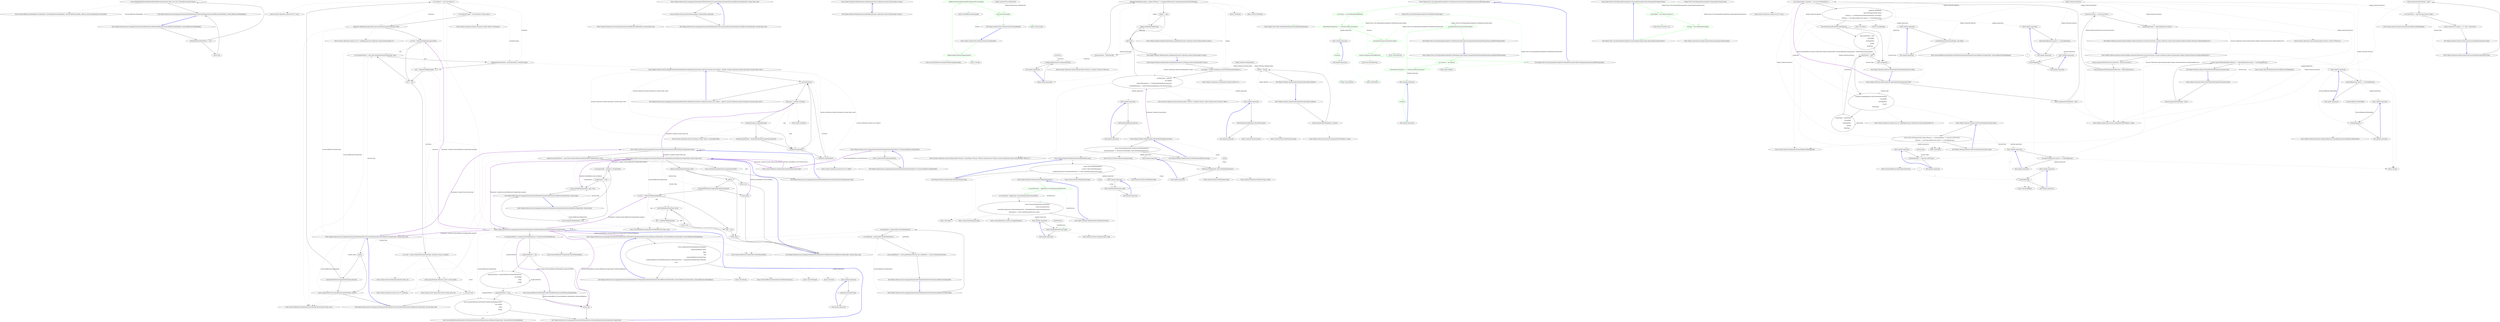 digraph  {
m0_48 [label="Entry System.Reflection.MethodBase.Invoke(object, System.Reflection.BindingFlags, System.Reflection.Binder, object[], System.Globalization.CultureInfo)", span="0-0", cluster="System.Reflection.MethodBase.Invoke(object, System.Reflection.BindingFlags, System.Reflection.Binder, object[], System.Globalization.CultureInfo)", file="ExtensionsForMemberInfo.cs"];
m0_78 [label="Entry System.Collections.Generic.List<T>.List()", span="0-0", cluster="System.Collections.Generic.List<T>.List()", file="ExtensionsForMemberInfo.cs"];
m0_29 [label="Entry Ninject.Infrastructure.Language.ExtensionsForMemberInfo.GetCustomAttributesExtended(System.Reflection.MemberInfo, System.Type, bool)", span="180-180", cluster="Ninject.Infrastructure.Language.ExtensionsForMemberInfo.GetCustomAttributesExtended(System.Reflection.MemberInfo, System.Type, bool)", file="ExtensionsForMemberInfo.cs"];
m0_30 [label="return Attribute.GetCustomAttributes(member, attributeType, inherited);", span="183-183", cluster="Ninject.Infrastructure.Language.ExtensionsForMemberInfo.GetCustomAttributesExtended(System.Reflection.MemberInfo, System.Type, bool)", file="ExtensionsForMemberInfo.cs"];
m0_31 [label="Exit Ninject.Infrastructure.Language.ExtensionsForMemberInfo.GetCustomAttributesExtended(System.Reflection.MemberInfo, System.Type, bool)", span="180-180", cluster="Ninject.Infrastructure.Language.ExtensionsForMemberInfo.GetCustomAttributesExtended(System.Reflection.MemberInfo, System.Type, bool)", file="ExtensionsForMemberInfo.cs"];
m0_93 [label="Entry object.GetType()", span="0-0", cluster="object.GetType()", file="ExtensionsForMemberInfo.cs"];
m0_80 [label="Entry System.Reflection.MemberInfo.GetCustomAttributes(System.Type, bool)", span="0-0", cluster="System.Reflection.MemberInfo.GetCustomAttributes(System.Type, bool)", file="ExtensionsForMemberInfo.cs"];
m0_94 [label="Entry System.Collections.Generic.Dictionary<TKey, TValue>.ContainsKey(TKey)", span="0-0", cluster="System.Collections.Generic.Dictionary<TKey, TValue>.ContainsKey(TKey)", file="ExtensionsForMemberInfo.cs"];
m0_27 [label="Entry System.Reflection.PropertyInfo.GetGetMethod(bool)", span="0-0", cluster="System.Reflection.PropertyInfo.GetGetMethod(bool)", file="ExtensionsForMemberInfo.cs"];
m0_41 [label="Entry System.Reflection.MethodInfo.GetParentDefinition(System.Reflection.BindingFlags)", span="225-225", cluster="System.Reflection.MethodInfo.GetParentDefinition(System.Reflection.BindingFlags)", file="ExtensionsForMemberInfo.cs"];
m0_82 [label="Entry Ninject.Infrastructure.Language.ExtensionsForMemberInfo.AddAttributes(System.Collections.Generic.List<object>, object[], System.Collections.Generic.Dictionary<System.Type, bool>)", span="344-344", cluster="Ninject.Infrastructure.Language.ExtensionsForMemberInfo.AddAttributes(System.Collections.Generic.List<object>, object[], System.Collections.Generic.Dictionary<System.Type, bool>)", file="ExtensionsForMemberInfo.cs"];
m0_86 [label=customAttributes, span="359-359", cluster="Ninject.Infrastructure.Language.ExtensionsForMemberInfo.AddAttributes(System.Collections.Generic.List<object>, object[], System.Collections.Generic.Dictionary<System.Type, bool>)", file="ExtensionsForMemberInfo.cs"];
m0_88 [label="!attributeUsages.ContainsKey(type)", span="362-362", cluster="Ninject.Infrastructure.Language.ExtensionsForMemberInfo.AddAttributes(System.Collections.Generic.List<object>, object[], System.Collections.Generic.Dictionary<System.Type, bool>)", file="ExtensionsForMemberInfo.cs"];
m0_89 [label="attributeUsages[type] = InternalGetAttributeUsage(type).Inherited", span="364-364", cluster="Ninject.Infrastructure.Language.ExtensionsForMemberInfo.AddAttributes(System.Collections.Generic.List<object>, object[], System.Collections.Generic.Dictionary<System.Type, bool>)", file="ExtensionsForMemberInfo.cs"];
m0_90 [label="attributeUsages[type]", span="367-367", cluster="Ninject.Infrastructure.Language.ExtensionsForMemberInfo.AddAttributes(System.Collections.Generic.List<object>, object[], System.Collections.Generic.Dictionary<System.Type, bool>)", file="ExtensionsForMemberInfo.cs"];
m0_91 [label="attributes.Add(attribute)", span="369-369", cluster="Ninject.Infrastructure.Language.ExtensionsForMemberInfo.AddAttributes(System.Collections.Generic.List<object>, object[], System.Collections.Generic.Dictionary<System.Type, bool>)", file="ExtensionsForMemberInfo.cs"];
m0_87 [label="Type type = attribute.GetType()", span="361-361", cluster="Ninject.Infrastructure.Language.ExtensionsForMemberInfo.AddAttributes(System.Collections.Generic.List<object>, object[], System.Collections.Generic.Dictionary<System.Type, bool>)", file="ExtensionsForMemberInfo.cs"];
m0_92 [label="Exit Ninject.Infrastructure.Language.ExtensionsForMemberInfo.AddAttributes(System.Collections.Generic.List<object>, object[], System.Collections.Generic.Dictionary<System.Type, bool>)", span="344-344", cluster="Ninject.Infrastructure.Language.ExtensionsForMemberInfo.AddAttributes(System.Collections.Generic.List<object>, object[], System.Collections.Generic.Dictionary<System.Type, bool>)", file="ExtensionsForMemberInfo.cs"];
m0_32 [label="Entry System.Attribute.GetCustomAttributes(System.Reflection.MemberInfo, System.Type, bool)", span="0-0", cluster="System.Attribute.GetCustomAttributes(System.Reflection.MemberInfo, System.Type, bool)", file="ExtensionsForMemberInfo.cs"];
m0_3 [label="Entry System.Reflection.MemberInfo.HasAttribute(System.Type)", span="73-73", cluster="System.Reflection.MemberInfo.HasAttribute(System.Type)", file="ExtensionsForMemberInfo.cs"];
m0_12 [label="Entry Ninject.Infrastructure.Language.ExtensionsForMemberInfo.GetPropertyFromDeclaredType(System.Reflection.MemberInfo, System.Reflection.PropertyInfo, System.Reflection.BindingFlags)", span="99-99", cluster="Ninject.Infrastructure.Language.ExtensionsForMemberInfo.GetPropertyFromDeclaredType(System.Reflection.MemberInfo, System.Reflection.PropertyInfo, System.Reflection.BindingFlags)", file="ExtensionsForMemberInfo.cs"];
m0_13 [label="return memberInfo.DeclaringType.GetProperty(\r\n                propertyDefinition.Name,\r\n                flags,\r\n                null,\r\n                propertyDefinition.PropertyType,\r\n                propertyDefinition.GetIndexParameters().Select(parameter => parameter.ParameterType).ToArray(),\r\n                null);", span="120-126", cluster="Ninject.Infrastructure.Language.ExtensionsForMemberInfo.GetPropertyFromDeclaredType(System.Reflection.MemberInfo, System.Reflection.PropertyInfo, System.Reflection.BindingFlags)", file="ExtensionsForMemberInfo.cs"];
m0_14 [label="Exit Ninject.Infrastructure.Language.ExtensionsForMemberInfo.GetPropertyFromDeclaredType(System.Reflection.MemberInfo, System.Reflection.PropertyInfo, System.Reflection.BindingFlags)", span="99-99", cluster="Ninject.Infrastructure.Language.ExtensionsForMemberInfo.GetPropertyFromDeclaredType(System.Reflection.MemberInfo, System.Reflection.PropertyInfo, System.Reflection.BindingFlags)", file="ExtensionsForMemberInfo.cs"];
m0_11 [label="Entry System.Reflection.MemberInfo.IsDefined(System.Type, bool)", span="0-0", cluster="System.Reflection.MemberInfo.IsDefined(System.Type, bool)", file="ExtensionsForMemberInfo.cs"];
m0_61 [label="Entry Ninject.Infrastructure.Language.ExtensionsForMemberInfo.InternalGetAttributeUsage(System.Type)", span="374-374", cluster="Ninject.Infrastructure.Language.ExtensionsForMemberInfo.InternalGetAttributeUsage(System.Type)", file="ExtensionsForMemberInfo.cs"];
m0_96 [label="object[] customAttributes = type.GetCustomAttributes(typeof(AttributeUsageAttribute), true)", span="377-377", cluster="Ninject.Infrastructure.Language.ExtensionsForMemberInfo.InternalGetAttributeUsage(System.Type)", file="ExtensionsForMemberInfo.cs"];
m0_97 [label="return (AttributeUsageAttribute)customAttributes[0];", span="378-378", cluster="Ninject.Infrastructure.Language.ExtensionsForMemberInfo.InternalGetAttributeUsage(System.Type)", file="ExtensionsForMemberInfo.cs"];
m0_98 [label="Exit Ninject.Infrastructure.Language.ExtensionsForMemberInfo.InternalGetAttributeUsage(System.Type)", span="374-374", cluster="Ninject.Infrastructure.Language.ExtensionsForMemberInfo.InternalGetAttributeUsage(System.Type)", file="ExtensionsForMemberInfo.cs"];
m0_62 [label="Entry Ninject.Infrastructure.Language.ExtensionsForMemberInfo.GetCustomAttributes(System.Reflection.PropertyInfo, System.Type, bool)", span="307-307", cluster="Ninject.Infrastructure.Language.ExtensionsForMemberInfo.GetCustomAttributes(System.Reflection.PropertyInfo, System.Type, bool)", file="ExtensionsForMemberInfo.cs"];
m0_63 [label=inherit, span="309-309", cluster="Ninject.Infrastructure.Language.ExtensionsForMemberInfo.GetCustomAttributes(System.Reflection.PropertyInfo, System.Type, bool)", file="ExtensionsForMemberInfo.cs"];
m0_64 [label="InternalGetAttributeUsage(attributeType).Inherited", span="311-311", cluster="Ninject.Infrastructure.Language.ExtensionsForMemberInfo.GetCustomAttributes(System.Reflection.PropertyInfo, System.Type, bool)", file="ExtensionsForMemberInfo.cs"];
m0_67 [label="attributes.AddRange(propertyInfo.GetCustomAttributes(attributeType, false))", span="319-319", cluster="Ninject.Infrastructure.Language.ExtensionsForMemberInfo.GetCustomAttributes(System.Reflection.PropertyInfo, System.Type, bool)", file="ExtensionsForMemberInfo.cs"];
m0_68 [label="var info = GetParentDefinition(propertyInfo)", span="320-320", cluster="Ninject.Infrastructure.Language.ExtensionsForMemberInfo.GetCustomAttributes(System.Reflection.PropertyInfo, System.Type, bool)", file="ExtensionsForMemberInfo.cs"];
m0_70 [label="var customAttributes = info.GetCustomAttributes(attributeType, false)", span="324-324", cluster="Ninject.Infrastructure.Language.ExtensionsForMemberInfo.GetCustomAttributes(System.Reflection.PropertyInfo, System.Type, bool)", file="ExtensionsForMemberInfo.cs"];
m0_73 [label="var result = Array.CreateInstance(attributeType, attributes.Count) as object[]", span="330-330", cluster="Ninject.Infrastructure.Language.ExtensionsForMemberInfo.GetCustomAttributes(System.Reflection.PropertyInfo, System.Type, bool)", file="ExtensionsForMemberInfo.cs"];
m0_76 [label="return propertyInfo.GetCustomAttributes(attributeType, inherit);", span="340-340", cluster="Ninject.Infrastructure.Language.ExtensionsForMemberInfo.GetCustomAttributes(System.Reflection.PropertyInfo, System.Type, bool)", file="ExtensionsForMemberInfo.cs"];
m0_65 [label="var attributes = new List<object>()", span="314-314", cluster="Ninject.Infrastructure.Language.ExtensionsForMemberInfo.GetCustomAttributes(System.Reflection.PropertyInfo, System.Type, bool)", file="ExtensionsForMemberInfo.cs"];
m0_66 [label="var attributeUsages = new Dictionary<Type, bool>()", span="318-318", cluster="Ninject.Infrastructure.Language.ExtensionsForMemberInfo.GetCustomAttributes(System.Reflection.PropertyInfo, System.Type, bool)", file="ExtensionsForMemberInfo.cs"];
m0_71 [label="AddAttributes(attributes, customAttributes, attributeUsages)", span="325-325", cluster="Ninject.Infrastructure.Language.ExtensionsForMemberInfo.GetCustomAttributes(System.Reflection.PropertyInfo, System.Type, bool)", file="ExtensionsForMemberInfo.cs"];
m0_74 [label="Array.Copy(attributes.ToArray(), result, result.Length)", span="331-331", cluster="Ninject.Infrastructure.Language.ExtensionsForMemberInfo.GetCustomAttributes(System.Reflection.PropertyInfo, System.Type, bool)", file="ExtensionsForMemberInfo.cs"];
m0_69 [label="info != null", span="321-321", cluster="Ninject.Infrastructure.Language.ExtensionsForMemberInfo.GetCustomAttributes(System.Reflection.PropertyInfo, System.Type, bool)", file="ExtensionsForMemberInfo.cs"];
m0_72 [label="info = GetParentDefinition(info)", span="322-322", cluster="Ninject.Infrastructure.Language.ExtensionsForMemberInfo.GetCustomAttributes(System.Reflection.PropertyInfo, System.Type, bool)", file="ExtensionsForMemberInfo.cs"];
m0_75 [label="return result;", span="332-332", cluster="Ninject.Infrastructure.Language.ExtensionsForMemberInfo.GetCustomAttributes(System.Reflection.PropertyInfo, System.Type, bool)", file="ExtensionsForMemberInfo.cs"];
m0_77 [label="Exit Ninject.Infrastructure.Language.ExtensionsForMemberInfo.GetCustomAttributes(System.Reflection.PropertyInfo, System.Type, bool)", span="307-307", cluster="Ninject.Infrastructure.Language.ExtensionsForMemberInfo.GetCustomAttributes(System.Reflection.PropertyInfo, System.Type, bool)", file="ExtensionsForMemberInfo.cs"];
m0_17 [label="Entry Unk.ToArray", span="", cluster="Unk.ToArray", file="ExtensionsForMemberInfo.cs"];
m0_4 [label="Entry Ninject.Infrastructure.Language.ExtensionsForMemberInfo.HasAttribute(System.Reflection.MemberInfo, System.Type)", span="73-73", cluster="Ninject.Infrastructure.Language.ExtensionsForMemberInfo.HasAttribute(System.Reflection.MemberInfo, System.Type)", file="ExtensionsForMemberInfo.cs"];
m0_5 [label="var propertyInfo = member as PropertyInfo", span="75-75", cluster="Ninject.Infrastructure.Language.ExtensionsForMemberInfo.HasAttribute(System.Reflection.MemberInfo, System.Type)", file="ExtensionsForMemberInfo.cs"];
m0_7 [label="return IsDefined(propertyInfo, type, true);", span="78-78", cluster="Ninject.Infrastructure.Language.ExtensionsForMemberInfo.HasAttribute(System.Reflection.MemberInfo, System.Type)", file="ExtensionsForMemberInfo.cs"];
m0_8 [label="return member.IsDefined(type, true);", span="89-89", cluster="Ninject.Infrastructure.Language.ExtensionsForMemberInfo.HasAttribute(System.Reflection.MemberInfo, System.Type)", file="ExtensionsForMemberInfo.cs"];
m0_6 [label="propertyInfo != null", span="76-76", cluster="Ninject.Infrastructure.Language.ExtensionsForMemberInfo.HasAttribute(System.Reflection.MemberInfo, System.Type)", file="ExtensionsForMemberInfo.cs"];
m0_9 [label="Exit Ninject.Infrastructure.Language.ExtensionsForMemberInfo.HasAttribute(System.Reflection.MemberInfo, System.Type)", span="73-73", cluster="Ninject.Infrastructure.Language.ExtensionsForMemberInfo.HasAttribute(System.Reflection.MemberInfo, System.Type)", file="ExtensionsForMemberInfo.cs"];
m0_15 [label="Entry System.Reflection.PropertyInfo.GetIndexParameters()", span="0-0", cluster="System.Reflection.PropertyInfo.GetIndexParameters()", file="ExtensionsForMemberInfo.cs"];
m0_28 [label="Entry System.Reflection.PropertyInfo.GetSetMethod(bool)", span="0-0", cluster="System.Reflection.PropertyInfo.GetSetMethod(bool)", file="ExtensionsForMemberInfo.cs"];
m0_83 [label="Entry System.Array.CreateInstance(System.Type, int)", span="0-0", cluster="System.Array.CreateInstance(System.Type, int)", file="ExtensionsForMemberInfo.cs"];
m0_79 [label="Entry System.Collections.Generic.Dictionary<TKey, TValue>.Dictionary()", span="0-0", cluster="System.Collections.Generic.Dictionary<TKey, TValue>.Dictionary()", file="ExtensionsForMemberInfo.cs"];
m0_84 [label="Entry System.Collections.Generic.List<T>.ToArray()", span="0-0", cluster="System.Collections.Generic.List<T>.ToArray()", file="ExtensionsForMemberInfo.cs"];
m0_10 [label="Entry Ninject.Infrastructure.Language.ExtensionsForMemberInfo.IsDefined(System.Reflection.PropertyInfo, System.Type, bool)", span="272-272", cluster="Ninject.Infrastructure.Language.ExtensionsForMemberInfo.IsDefined(System.Reflection.PropertyInfo, System.Type, bool)", file="ExtensionsForMemberInfo.cs"];
m0_49 [label="element.IsDefined(attributeType, false)", span="274-274", cluster="Ninject.Infrastructure.Language.ExtensionsForMemberInfo.IsDefined(System.Reflection.PropertyInfo, System.Type, bool)", file="ExtensionsForMemberInfo.cs"];
m0_51 [label=inherit, span="279-279", cluster="Ninject.Infrastructure.Language.ExtensionsForMemberInfo.IsDefined(System.Reflection.PropertyInfo, System.Type, bool)", file="ExtensionsForMemberInfo.cs"];
m0_52 [label="!InternalGetAttributeUsage(attributeType).Inherited", span="281-281", cluster="Ninject.Infrastructure.Language.ExtensionsForMemberInfo.IsDefined(System.Reflection.PropertyInfo, System.Type, bool)", file="ExtensionsForMemberInfo.cs"];
m0_54 [label="var info = GetParentDefinition(element)", span="286-286", cluster="Ninject.Infrastructure.Language.ExtensionsForMemberInfo.IsDefined(System.Reflection.PropertyInfo, System.Type, bool)", file="ExtensionsForMemberInfo.cs"];
m0_56 [label="info.IsDefined(attributeType, false)", span="290-290", cluster="Ninject.Infrastructure.Language.ExtensionsForMemberInfo.IsDefined(System.Reflection.PropertyInfo, System.Type, bool)", file="ExtensionsForMemberInfo.cs"];
m0_50 [label="return true;", span="276-276", cluster="Ninject.Infrastructure.Language.ExtensionsForMemberInfo.IsDefined(System.Reflection.PropertyInfo, System.Type, bool)", file="ExtensionsForMemberInfo.cs"];
m0_59 [label="return false;", span="298-298", cluster="Ninject.Infrastructure.Language.ExtensionsForMemberInfo.IsDefined(System.Reflection.PropertyInfo, System.Type, bool)", file="ExtensionsForMemberInfo.cs"];
m0_53 [label="return false;", span="283-283", cluster="Ninject.Infrastructure.Language.ExtensionsForMemberInfo.IsDefined(System.Reflection.PropertyInfo, System.Type, bool)", file="ExtensionsForMemberInfo.cs"];
m0_55 [label="info != null", span="287-287", cluster="Ninject.Infrastructure.Language.ExtensionsForMemberInfo.IsDefined(System.Reflection.PropertyInfo, System.Type, bool)", file="ExtensionsForMemberInfo.cs"];
m0_58 [label="info = GetParentDefinition(info)", span="288-288", cluster="Ninject.Infrastructure.Language.ExtensionsForMemberInfo.IsDefined(System.Reflection.PropertyInfo, System.Type, bool)", file="ExtensionsForMemberInfo.cs"];
m0_57 [label="return true;", span="292-292", cluster="Ninject.Infrastructure.Language.ExtensionsForMemberInfo.IsDefined(System.Reflection.PropertyInfo, System.Type, bool)", file="ExtensionsForMemberInfo.cs"];
m0_60 [label="Exit Ninject.Infrastructure.Language.ExtensionsForMemberInfo.IsDefined(System.Reflection.PropertyInfo, System.Type, bool)", span="272-272", cluster="Ninject.Infrastructure.Language.ExtensionsForMemberInfo.IsDefined(System.Reflection.PropertyInfo, System.Type, bool)", file="ExtensionsForMemberInfo.cs"];
m0_18 [label="Entry Unk.GetProperty", span="", cluster="Unk.GetProperty", file="ExtensionsForMemberInfo.cs"];
m0_43 [label="Entry Ninject.Infrastructure.Language.ExtensionsForMemberInfo.GetParentDefinition(System.Reflection.MethodInfo, System.Reflection.BindingFlags)", span="225-225", cluster="Ninject.Infrastructure.Language.ExtensionsForMemberInfo.GetParentDefinition(System.Reflection.MethodInfo, System.Reflection.BindingFlags)", file="ExtensionsForMemberInfo.cs"];
m0_44 [label="ParentDefinitionMethodInfo == null", span="261-261", cluster="Ninject.Infrastructure.Language.ExtensionsForMemberInfo.GetParentDefinition(System.Reflection.MethodInfo, System.Reflection.BindingFlags)", file="ExtensionsForMemberInfo.cs"];
m0_46 [label="return (MethodInfo)ParentDefinitionMethodInfo.Invoke(method, flags, null, null, CultureInfo.InvariantCulture);", span="266-266", cluster="Ninject.Infrastructure.Language.ExtensionsForMemberInfo.GetParentDefinition(System.Reflection.MethodInfo, System.Reflection.BindingFlags)", file="ExtensionsForMemberInfo.cs"];
m0_45 [label="return null;", span="263-263", cluster="Ninject.Infrastructure.Language.ExtensionsForMemberInfo.GetParentDefinition(System.Reflection.MethodInfo, System.Reflection.BindingFlags)", file="ExtensionsForMemberInfo.cs"];
m0_47 [label="Exit Ninject.Infrastructure.Language.ExtensionsForMemberInfo.GetParentDefinition(System.Reflection.MethodInfo, System.Reflection.BindingFlags)", span="225-225", cluster="Ninject.Infrastructure.Language.ExtensionsForMemberInfo.GetParentDefinition(System.Reflection.MethodInfo, System.Reflection.BindingFlags)", file="ExtensionsForMemberInfo.cs"];
m0_0 [label="Entry Ninject.Infrastructure.Language.ExtensionsForMemberInfo.HasAttribute<T>(System.Reflection.MemberInfo)", span="60-60", cluster="Ninject.Infrastructure.Language.ExtensionsForMemberInfo.HasAttribute<T>(System.Reflection.MemberInfo)", file="ExtensionsForMemberInfo.cs"];
m0_1 [label="return member.HasAttribute(typeof(T));", span="62-62", cluster="Ninject.Infrastructure.Language.ExtensionsForMemberInfo.HasAttribute<T>(System.Reflection.MemberInfo)", file="ExtensionsForMemberInfo.cs"];
m0_2 [label="Exit Ninject.Infrastructure.Language.ExtensionsForMemberInfo.HasAttribute<T>(System.Reflection.MemberInfo)", span="60-60", cluster="Ninject.Infrastructure.Language.ExtensionsForMemberInfo.HasAttribute<T>(System.Reflection.MemberInfo)", file="ExtensionsForMemberInfo.cs"];
m0_22 [label="Entry Ninject.Infrastructure.Language.ExtensionsForMemberInfo.IsPrivate(System.Reflection.PropertyInfo)", span="153-153", cluster="Ninject.Infrastructure.Language.ExtensionsForMemberInfo.IsPrivate(System.Reflection.PropertyInfo)", file="ExtensionsForMemberInfo.cs"];
m0_23 [label="var getMethod = propertyInfo.GetGetMethod(true)", span="156-156", cluster="Ninject.Infrastructure.Language.ExtensionsForMemberInfo.IsPrivate(System.Reflection.PropertyInfo)", file="ExtensionsForMemberInfo.cs"];
m0_24 [label="var setMethod = propertyInfo.GetSetMethod(true)", span="157-157", cluster="Ninject.Infrastructure.Language.ExtensionsForMemberInfo.IsPrivate(System.Reflection.PropertyInfo)", file="ExtensionsForMemberInfo.cs"];
m0_25 [label="return (getMethod == null || getMethod.IsPrivate) && (setMethod == null || setMethod.IsPrivate);", span="162-162", cluster="Ninject.Infrastructure.Language.ExtensionsForMemberInfo.IsPrivate(System.Reflection.PropertyInfo)", file="ExtensionsForMemberInfo.cs"];
m0_26 [label="Exit Ninject.Infrastructure.Language.ExtensionsForMemberInfo.IsPrivate(System.Reflection.PropertyInfo)", span="153-153", cluster="Ninject.Infrastructure.Language.ExtensionsForMemberInfo.IsPrivate(System.Reflection.PropertyInfo)", file="ExtensionsForMemberInfo.cs"];
m0_33 [label="Entry Ninject.Infrastructure.Language.ExtensionsForMemberInfo.GetParentDefinition(System.Reflection.PropertyInfo)", span="196-196", cluster="Ninject.Infrastructure.Language.ExtensionsForMemberInfo.GetParentDefinition(System.Reflection.PropertyInfo)", file="ExtensionsForMemberInfo.cs"];
m0_34 [label="var propertyMethod = property.GetGetMethod(true) ?? property.GetSetMethod(true)", span="200-200", cluster="Ninject.Infrastructure.Language.ExtensionsForMemberInfo.GetParentDefinition(System.Reflection.PropertyInfo)", file="ExtensionsForMemberInfo.cs"];
m0_38 [label="return propertyMethod.GetPropertyFromDeclaredType(property\r\n#if !WINRT\r\n                        , Flags\r\n#endif\r\n                        );", span="214-218", cluster="Ninject.Infrastructure.Language.ExtensionsForMemberInfo.GetParentDefinition(System.Reflection.PropertyInfo)", file="ExtensionsForMemberInfo.cs"];
m0_35 [label="propertyMethod != null", span="205-205", cluster="Ninject.Infrastructure.Language.ExtensionsForMemberInfo.GetParentDefinition(System.Reflection.PropertyInfo)", file="ExtensionsForMemberInfo.cs"];
m0_36 [label="propertyMethod = propertyMethod.GetParentDefinition(\r\n#if !WINRT\r\n                    Flags\r\n#endif\r\n                    )", span="207-211", cluster="Ninject.Infrastructure.Language.ExtensionsForMemberInfo.GetParentDefinition(System.Reflection.PropertyInfo)", file="ExtensionsForMemberInfo.cs"];
m0_39 [label="return null;", span="222-222", cluster="Ninject.Infrastructure.Language.ExtensionsForMemberInfo.GetParentDefinition(System.Reflection.PropertyInfo)", file="ExtensionsForMemberInfo.cs"];
m0_37 [label="propertyMethod != null", span="212-212", cluster="Ninject.Infrastructure.Language.ExtensionsForMemberInfo.GetParentDefinition(System.Reflection.PropertyInfo)", file="ExtensionsForMemberInfo.cs"];
m0_40 [label="Exit Ninject.Infrastructure.Language.ExtensionsForMemberInfo.GetParentDefinition(System.Reflection.PropertyInfo)", span="196-196", cluster="Ninject.Infrastructure.Language.ExtensionsForMemberInfo.GetParentDefinition(System.Reflection.PropertyInfo)", file="ExtensionsForMemberInfo.cs"];
m0_19 [label="Entry lambda expression", span="125-125", cluster="lambda expression", file="ExtensionsForMemberInfo.cs"];
m0_20 [label="parameter.ParameterType", span="125-125", cluster="lambda expression", file="ExtensionsForMemberInfo.cs"];
m0_21 [label="Exit lambda expression", span="125-125", cluster="lambda expression", file="ExtensionsForMemberInfo.cs"];
m0_16 [label="Entry Unk.Select", span="", cluster="Unk.Select", file="ExtensionsForMemberInfo.cs"];
m0_81 [label="Entry System.Collections.Generic.List<T>.AddRange(System.Collections.Generic.IEnumerable<T>)", span="0-0", cluster="System.Collections.Generic.List<T>.AddRange(System.Collections.Generic.IEnumerable<T>)", file="ExtensionsForMemberInfo.cs"];
m0_95 [label="Entry System.Collections.Generic.List<T>.Add(T)", span="0-0", cluster="System.Collections.Generic.List<T>.Add(T)", file="ExtensionsForMemberInfo.cs"];
m0_85 [label="Entry System.Array.Copy(System.Array, System.Array, int)", span="0-0", cluster="System.Array.Copy(System.Array, System.Array, int)", file="ExtensionsForMemberInfo.cs"];
m0_42 [label="Entry System.Reflection.MemberInfo.GetPropertyFromDeclaredType(System.Reflection.PropertyInfo, System.Reflection.BindingFlags)", span="99-99", cluster="System.Reflection.MemberInfo.GetPropertyFromDeclaredType(System.Reflection.PropertyInfo, System.Reflection.BindingFlags)", file="ExtensionsForMemberInfo.cs"];
m1_0 [label="Entry Ninject.Modules.IModuleLoader.LoadModules(System.Collections.Generic.IEnumerable<string>)", span="33-33", cluster="Ninject.Modules.IModuleLoader.LoadModules(System.Collections.Generic.IEnumerable<string>)", file="IModuleLoader.cs"];
m1_1 [label="Exit Ninject.Modules.IModuleLoader.LoadModules(System.Collections.Generic.IEnumerable<string>)", span="33-33", cluster="Ninject.Modules.IModuleLoader.LoadModules(System.Collections.Generic.IEnumerable<string>)", file="IModuleLoader.cs"];
m3_7 [label="Entry Unk.AddExecutionAssembly", span="", cluster="Unk.AddExecutionAssembly", file="MainActivity.cs"];
m3_0 [label="Entry Ninject.Android.Tests.MainActivity.OnCreate(Bundle)", span="17-17", cluster="Ninject.Android.Tests.MainActivity.OnCreate(Bundle)", file="MainActivity.cs"];
m3_1 [label="Add(Assembly.GetExecutingAssembly())", span="20-20", cluster="Ninject.Android.Tests.MainActivity.OnCreate(Bundle)", color=green, community=0, file="MainActivity.cs"];
m3_2 [label="AddExecutionAssembly(typeof(ExceptionUtility).Assembly)", span="22-22", cluster="Ninject.Android.Tests.MainActivity.OnCreate(Bundle)", color=green, community=0, file="MainActivity.cs"];
m3_3 [label="base.OnCreate(bundle)", span="36-36", cluster="Ninject.Android.Tests.MainActivity.OnCreate(Bundle)", color=green, community=0, file="MainActivity.cs"];
m3_4 [label="Exit Ninject.Android.Tests.MainActivity.OnCreate(Bundle)", span="17-17", cluster="Ninject.Android.Tests.MainActivity.OnCreate(Bundle)", file="MainActivity.cs"];
m3_8 [label="Entry Unk.OnCreate", span="", cluster="Unk.OnCreate", file="MainActivity.cs"];
m3_5 [label="Entry System.Reflection.Assembly.GetExecutingAssembly()", span="0-0", cluster="System.Reflection.Assembly.GetExecutingAssembly()", file="MainActivity.cs"];
m3_6 [label="Entry Unk.Add", span="", cluster="Unk.Add", file="MainActivity.cs"];
m3_9 [label="Ninject.Android.Tests.MainActivity", span="", file="MainActivity.cs"];
m4_32 [label="Entry System.Collections.Generic.IEnumerable<TSource>.Contains<TSource>(TSource)", span="0-0", cluster="System.Collections.Generic.IEnumerable<TSource>.Contains<TSource>(TSource)", file="ModuleLoader.cs"];
m4_45 [label="Entry System.IO.Path.GetFullPath(string)", span="0-0", cluster="System.IO.Path.GetFullPath(string)", file="ModuleLoader.cs"];
m4_23 [label="Entry Ninject.Modules.ModuleLoader.GetFilesMatchingPattern(string)", span="91-91", cluster="Ninject.Modules.ModuleLoader.GetFilesMatchingPattern(string)", file="ModuleLoader.cs"];
m4_33 [label="return NormalizePaths(Path.GetDirectoryName(pattern))\r\n                    .SelectMany(path => Directory.GetFiles(path, Path.GetFileName(pattern)));", span="93-94", cluster="Ninject.Modules.ModuleLoader.GetFilesMatchingPattern(string)", file="ModuleLoader.cs"];
m4_34 [label="Exit Ninject.Modules.ModuleLoader.GetFilesMatchingPattern(string)", span="91-91", cluster="Ninject.Modules.ModuleLoader.GetFilesMatchingPattern(string)", file="ModuleLoader.cs"];
m4_41 [label="Entry System.IO.Directory.GetFiles(string, string)", span="0-0", cluster="System.IO.Directory.GetFiles(string, string)", file="ModuleLoader.cs"];
m4_40 [label="Entry System.IO.Path.GetFileName(string)", span="0-0", cluster="System.IO.Path.GetFileName(string)", file="ModuleLoader.cs"];
m4_0 [label="Entry Ninject.Modules.ModuleLoader.ModuleLoader(Ninject.IKernel)", span="37-37", cluster="Ninject.Modules.ModuleLoader.ModuleLoader(Ninject.IKernel)", file="ModuleLoader.cs"];
m4_2 [label="Kernel = kernel", span="40-40", cluster="Ninject.Modules.ModuleLoader.ModuleLoader(Ninject.IKernel)", file="ModuleLoader.cs"];
m4_1 [label="Ensure.ArgumentNotNull(kernel, ''kernel'')", span="39-39", cluster="Ninject.Modules.ModuleLoader.ModuleLoader(Ninject.IKernel)", file="ModuleLoader.cs"];
m4_3 [label="Exit Ninject.Modules.ModuleLoader.ModuleLoader(Ninject.IKernel)", span="37-37", cluster="Ninject.Modules.ModuleLoader.ModuleLoader(Ninject.IKernel)", file="ModuleLoader.cs"];
m4_35 [label="Entry System.IO.Path.GetDirectoryName(string)", span="0-0", cluster="System.IO.Path.GetDirectoryName(string)", file="ModuleLoader.cs"];
m4_36 [label="Entry Ninject.Modules.ModuleLoader.NormalizePaths(string)", span="97-97", cluster="Ninject.Modules.ModuleLoader.NormalizePaths(string)", file="ModuleLoader.cs"];
m4_42 [label="return Path.IsPathRooted(path)\r\n                        ? new[] { Path.GetFullPath(path) }\r\n                        : GetBaseDirectories().Select(baseDirectory => Path.Combine(baseDirectory, path));", span="99-101", cluster="Ninject.Modules.ModuleLoader.NormalizePaths(string)", file="ModuleLoader.cs"];
m4_43 [label="Exit Ninject.Modules.ModuleLoader.NormalizePaths(string)", span="97-97", cluster="Ninject.Modules.ModuleLoader.NormalizePaths(string)", file="ModuleLoader.cs"];
m4_27 [label="Entry System.IO.Path.GetExtension(string)", span="0-0", cluster="System.IO.Path.GetExtension(string)", file="ModuleLoader.cs"];
m4_17 [label="Entry Unk.Where", span="", cluster="Unk.Where", file="ModuleLoader.cs"];
m4_4 [label="Entry Ninject.Infrastructure.Ensure.ArgumentNotNull(object, string)", span="17-17", cluster="Ninject.Infrastructure.Ensure.ArgumentNotNull(object, string)", file="ModuleLoader.cs"];
m4_46 [label="Entry Ninject.Modules.ModuleLoader.GetBaseDirectories()", span="104-104", cluster="Ninject.Modules.ModuleLoader.GetBaseDirectories()", file="ModuleLoader.cs"];
m4_52 [label="var baseDirectory = AppDomain.CurrentDomain.BaseDirectory", span="109-109", cluster="Ninject.Modules.ModuleLoader.GetBaseDirectories()", color=green, community=0, file="ModuleLoader.cs"];
m4_53 [label="var searchPath = AppDomain.CurrentDomain.RelativeSearchPath", span="110-110", cluster="Ninject.Modules.ModuleLoader.GetBaseDirectories()", file="ModuleLoader.cs"];
m4_54 [label="return String.IsNullOrEmpty(searchPath) \r\n                ? new[] {baseDirectory} \r\n                : searchPath.Split(new[] {Path.PathSeparator}, StringSplitOptions.RemoveEmptyEntries)\r\n                    .Select(path => Path.Combine(baseDirectory, path));", span="112-115", cluster="Ninject.Modules.ModuleLoader.GetBaseDirectories()", file="ModuleLoader.cs"];
m4_55 [label="Exit Ninject.Modules.ModuleLoader.GetBaseDirectories()", span="104-104", cluster="Ninject.Modules.ModuleLoader.GetBaseDirectories()", file="ModuleLoader.cs"];
m4_15 [label="Entry System.Collections.Generic.IEnumerable<TSource>.SelectMany<TSource, TResult>(System.Func<TSource, System.Collections.Generic.IEnumerable<TResult>>)", span="0-0", cluster="System.Collections.Generic.IEnumerable<TSource>.SelectMany<TSource, TResult>(System.Func<TSource, System.Collections.Generic.IEnumerable<TResult>>)", file="ModuleLoader.cs"];
m4_14 [label="Entry Ninject.Components.IComponentContainer.GetAll<T>()", span="66-66", cluster="Ninject.Components.IComponentContainer.GetAll<T>()", file="ModuleLoader.cs"];
m4_5 [label="Entry Ninject.Modules.ModuleLoader.LoadModules(System.Collections.Generic.IEnumerable<string>)", span="53-53", cluster="Ninject.Modules.ModuleLoader.LoadModules(System.Collections.Generic.IEnumerable<string>)", file="ModuleLoader.cs"];
m4_7 [label="var fileGroups = patterns\r\n#if !WINRT\r\n                .SelectMany(pattern => GetFilesMatchingPattern(pattern))\r\n                .GroupBy(filename => Path.GetExtension(filename).ToLowerInvariant())", span="60-63", cluster="Ninject.Modules.ModuleLoader.LoadModules(System.Collections.Generic.IEnumerable<string>)", file="ModuleLoader.cs"];
m4_6 [label="var plugins = Kernel.Components.GetAll<IModuleLoaderPlugin>()", span="58-58", cluster="Ninject.Modules.ModuleLoader.LoadModules(System.Collections.Generic.IEnumerable<string>)", file="ModuleLoader.cs"];
m4_8 [label=fileGroups, span="68-68", cluster="Ninject.Modules.ModuleLoader.LoadModules(System.Collections.Generic.IEnumerable<string>)", file="ModuleLoader.cs"];
m4_10 [label="IModuleLoaderPlugin plugin = plugins.Where(p => p.SupportedExtensions.Contains(extension)).FirstOrDefault()", span="71-71", cluster="Ninject.Modules.ModuleLoader.LoadModules(System.Collections.Generic.IEnumerable<string>)", file="ModuleLoader.cs"];
m4_12 [label="plugin.LoadModules(fileGroup)", span="77-77", cluster="Ninject.Modules.ModuleLoader.LoadModules(System.Collections.Generic.IEnumerable<string>)", file="ModuleLoader.cs"];
m4_11 [label="plugin != null", span="73-73", cluster="Ninject.Modules.ModuleLoader.LoadModules(System.Collections.Generic.IEnumerable<string>)", file="ModuleLoader.cs"];
m4_9 [label="string extension = fileGroup.Key", span="70-70", cluster="Ninject.Modules.ModuleLoader.LoadModules(System.Collections.Generic.IEnumerable<string>)", file="ModuleLoader.cs"];
m4_13 [label="Exit Ninject.Modules.ModuleLoader.LoadModules(System.Collections.Generic.IEnumerable<string>)", span="53-53", cluster="Ninject.Modules.ModuleLoader.LoadModules(System.Collections.Generic.IEnumerable<string>)", file="ModuleLoader.cs"];
m4_56 [label="Entry string.IsNullOrEmpty(string)", span="0-0", cluster="string.IsNullOrEmpty(string)", file="ModuleLoader.cs"];
m4_57 [label="Entry string.Split(char[], System.StringSplitOptions)", span="0-0", cluster="string.Split(char[], System.StringSplitOptions)", file="ModuleLoader.cs"];
m4_29 [label="Entry lambda expression", span="71-71", cluster="lambda expression", file="ModuleLoader.cs"];
m4_59 [label="Path.Combine(baseDirectory, path)", span="115-115", cluster="lambda expression", file="ModuleLoader.cs"];
m4_58 [label="Entry lambda expression", span="115-115", cluster="lambda expression", file="ModuleLoader.cs"];
m4_60 [label="Exit lambda expression", span="115-115", cluster="lambda expression", file="ModuleLoader.cs"];
m4_48 [label="Entry lambda expression", span="101-101", cluster="lambda expression", file="ModuleLoader.cs"];
m4_49 [label="Path.Combine(baseDirectory, path)", span="101-101", cluster="lambda expression", file="ModuleLoader.cs"];
m4_50 [label="Exit lambda expression", span="101-101", cluster="lambda expression", file="ModuleLoader.cs"];
m4_37 [label="Entry lambda expression", span="94-94", cluster="lambda expression", file="ModuleLoader.cs"];
m4_21 [label="GetFilesMatchingPattern(pattern)", span="62-62", cluster="lambda expression", file="ModuleLoader.cs"];
m4_38 [label="Directory.GetFiles(path, Path.GetFileName(pattern))", span="94-94", cluster="lambda expression", file="ModuleLoader.cs"];
m4_39 [label="Exit lambda expression", span="94-94", cluster="lambda expression", file="ModuleLoader.cs"];
m4_20 [label="Entry lambda expression", span="62-62", cluster="lambda expression", file="ModuleLoader.cs"];
m4_22 [label="Exit lambda expression", span="62-62", cluster="lambda expression", file="ModuleLoader.cs"];
m4_24 [label="Entry lambda expression", span="63-63", cluster="lambda expression", file="ModuleLoader.cs"];
m4_26 [label="Exit lambda expression", span="63-63", cluster="lambda expression", file="ModuleLoader.cs"];
m4_25 [label="Path.GetExtension(filename).ToLowerInvariant()", span="63-63", cluster="lambda expression", file="ModuleLoader.cs"];
m4_30 [label="p.SupportedExtensions.Contains(extension)", span="71-71", cluster="lambda expression", file="ModuleLoader.cs"];
m4_31 [label="Exit lambda expression", span="71-71", cluster="lambda expression", file="ModuleLoader.cs"];
m4_16 [label="Entry System.Collections.Generic.IEnumerable<TSource>.GroupBy<TSource, TKey>(System.Func<TSource, TKey>)", span="0-0", cluster="System.Collections.Generic.IEnumerable<TSource>.GroupBy<TSource, TKey>(System.Func<TSource, TKey>)", file="ModuleLoader.cs"];
m4_28 [label="Entry string.ToLowerInvariant()", span="0-0", cluster="string.ToLowerInvariant()", file="ModuleLoader.cs"];
m4_18 [label="Entry Unk.FirstOrDefault", span="", cluster="Unk.FirstOrDefault", file="ModuleLoader.cs"];
m4_44 [label="Entry System.IO.Path.IsPathRooted(string)", span="0-0", cluster="System.IO.Path.IsPathRooted(string)", file="ModuleLoader.cs"];
m4_47 [label="Entry Unk.Select", span="", cluster="Unk.Select", file="ModuleLoader.cs"];
m4_51 [label="Entry System.IO.Path.Combine(string, string)", span="0-0", cluster="System.IO.Path.Combine(string, string)", file="ModuleLoader.cs"];
m4_19 [label="Entry Ninject.Modules.IModuleLoaderPlugin.LoadModules(System.Collections.Generic.IEnumerable<string>)", span="37-37", cluster="Ninject.Modules.IModuleLoaderPlugin.LoadModules(System.Collections.Generic.IEnumerable<string>)", file="ModuleLoader.cs"];
m4_65 [label=baseDirectory, span="", file="ModuleLoader.cs"];
m4_64 [label=string, span="", file="ModuleLoader.cs"];
m4_63 [label=string, span="", file="ModuleLoader.cs"];
m4_61 [label="Ninject.Modules.ModuleLoader", span="", file="ModuleLoader.cs"];
m4_62 [label=extension, span="", file="ModuleLoader.cs"];
m6_6 [label="Entry Ninject.Tests.Unit.DisposableStrategyTests.WhenDeactivateIsCalled.StrategyDisposesInstanceIfItIsDisposable()", span="26-26", cluster="Ninject.Tests.Unit.DisposableStrategyTests.WhenDeactivateIsCalled.StrategyDisposesInstanceIfItIsDisposable()", file="Resource.Designer.cs"];
m6_7 [label="var instance = new NotifiesWhenDisposed()", span="28-28", cluster="Ninject.Tests.Unit.DisposableStrategyTests.WhenDeactivateIsCalled.StrategyDisposesInstanceIfItIsDisposable()", color=green, community=0, file="Resource.Designer.cs"];
m6_8 [label="contextMock.SetupGet(x => x.Instance).Returns(instance)", span="30-30", cluster="Ninject.Tests.Unit.DisposableStrategyTests.WhenDeactivateIsCalled.StrategyDisposesInstanceIfItIsDisposable()", color=green, community=0, file="Resource.Designer.cs"];
m6_10 [label="instance.IsDisposed.ShouldBeTrue()", span="33-33", cluster="Ninject.Tests.Unit.DisposableStrategyTests.WhenDeactivateIsCalled.StrategyDisposesInstanceIfItIsDisposable()", color=green, community=0, file="Resource.Designer.cs"];
m6_9 [label="strategy.Deactivate(contextMock.Object)", span="31-31", cluster="Ninject.Tests.Unit.DisposableStrategyTests.WhenDeactivateIsCalled.StrategyDisposesInstanceIfItIsDisposable()", color=green, community=0, file="Resource.Designer.cs"];
m6_11 [label="Exit Ninject.Tests.Unit.DisposableStrategyTests.WhenDeactivateIsCalled.StrategyDisposesInstanceIfItIsDisposable()", span="26-26", cluster="Ninject.Tests.Unit.DisposableStrategyTests.WhenDeactivateIsCalled.StrategyDisposesInstanceIfItIsDisposable()", file="Resource.Designer.cs"];
m6_16 [label="Entry bool.ShouldBeTrue()", span="89-89", cluster="bool.ShouldBeTrue()", file="Resource.Designer.cs"];
m6_25 [label="Entry object.Object()", span="0-0", cluster="object.Object()", file="Resource.Designer.cs"];
m6_20 [label="Entry Ninject.Tests.Unit.DisposableStrategyTests.WhenDeactivateIsCalled.StrategyDoesNotAttemptToDisposeInstanceIfItIsNotDisposable()", span="37-37", cluster="Ninject.Tests.Unit.DisposableStrategyTests.WhenDeactivateIsCalled.StrategyDoesNotAttemptToDisposeInstanceIfItIsNotDisposable()", file="Resource.Designer.cs"];
m6_21 [label="var instance = new object()", span="39-39", cluster="Ninject.Tests.Unit.DisposableStrategyTests.WhenDeactivateIsCalled.StrategyDoesNotAttemptToDisposeInstanceIfItIsNotDisposable()", color=green, community=0, file="Resource.Designer.cs"];
m6_22 [label="contextMock.SetupGet(x => x.Instance).Returns(instance)", span="41-41", cluster="Ninject.Tests.Unit.DisposableStrategyTests.WhenDeactivateIsCalled.StrategyDoesNotAttemptToDisposeInstanceIfItIsNotDisposable()", color=green, community=0, file="Resource.Designer.cs"];
m6_23 [label="strategy.Deactivate(contextMock.Object)", span="42-42", cluster="Ninject.Tests.Unit.DisposableStrategyTests.WhenDeactivateIsCalled.StrategyDoesNotAttemptToDisposeInstanceIfItIsNotDisposable()", color=green, community=0, file="Resource.Designer.cs"];
m6_24 [label="Exit Ninject.Tests.Unit.DisposableStrategyTests.WhenDeactivateIsCalled.StrategyDoesNotAttemptToDisposeInstanceIfItIsNotDisposable()", span="37-37", cluster="Ninject.Tests.Unit.DisposableStrategyTests.WhenDeactivateIsCalled.StrategyDoesNotAttemptToDisposeInstanceIfItIsNotDisposable()", file="Resource.Designer.cs"];
m6_13 [label="Entry Unk.SetupGet", span="", cluster="Unk.SetupGet", file="Resource.Designer.cs"];
m6_0 [label="Entry Ninject.Tests.Unit.DisposableStrategyTests.DisposableStrategyContext.DisposableStrategyContext()", span="16-16", cluster="Ninject.Tests.Unit.DisposableStrategyTests.DisposableStrategyContext.DisposableStrategyContext()", file="Resource.Designer.cs"];
m6_1 [label="contextMock = new Mock<IContext>()", span="18-18", cluster="Ninject.Tests.Unit.DisposableStrategyTests.DisposableStrategyContext.DisposableStrategyContext()", color=green, community=0, file="Resource.Designer.cs"];
m6_2 [label="strategy = new DisposableStrategy()", span="19-19", cluster="Ninject.Tests.Unit.DisposableStrategyTests.DisposableStrategyContext.DisposableStrategyContext()", color=green, community=0, file="Resource.Designer.cs"];
m6_3 [label="Exit Ninject.Tests.Unit.DisposableStrategyTests.DisposableStrategyContext.DisposableStrategyContext()", span="16-16", cluster="Ninject.Tests.Unit.DisposableStrategyTests.DisposableStrategyContext.DisposableStrategyContext()", file="Resource.Designer.cs"];
m6_15 [label="Entry Unk.Deactivate", span="", cluster="Unk.Deactivate", file="Resource.Designer.cs"];
m6_14 [label="Entry Unk.Returns", span="", cluster="Unk.Returns", file="Resource.Designer.cs"];
m6_4 [label="Entry Mock<IContext>.cstr", span="", cluster="Mock<IContext>.cstr", file="Resource.Designer.cs"];
m6_12 [label="Entry Ninject.Tests.Fakes.NotifiesWhenDisposed.NotifiesWhenDisposed()", span="5-5", cluster="Ninject.Tests.Fakes.NotifiesWhenDisposed.NotifiesWhenDisposed()", file="Resource.Designer.cs"];
m6_26 [label="Entry lambda expression", span="41-41", cluster="lambda expression", file="Resource.Designer.cs"];
m6_17 [label="Entry lambda expression", span="30-30", cluster="lambda expression", file="Resource.Designer.cs"];
m6_18 [label="x.Instance", span="30-30", cluster="lambda expression", color=green, community=0, file="Resource.Designer.cs"];
m6_19 [label="Exit lambda expression", span="30-30", cluster="lambda expression", file="Resource.Designer.cs"];
m6_27 [label="x.Instance", span="41-41", cluster="lambda expression", color=green, community=0, file="Resource.Designer.cs"];
m6_28 [label="Exit lambda expression", span="41-41", cluster="lambda expression", file="Resource.Designer.cs"];
m6_5 [label="Entry Ninject.Activation.Strategies.DisposableStrategy.DisposableStrategy()", span="25-25", cluster="Ninject.Activation.Strategies.DisposableStrategy.DisposableStrategy()", file="Resource.Designer.cs"];
m6_29 [label="Ninject.Tests.Unit.DisposableStrategyTests.DisposableStrategyContext", span="", file="Resource.Designer.cs"];
m6_30 [label="Ninject.Tests.Unit.DisposableStrategyTests.WhenDeactivateIsCalled", span="", file="Resource.Designer.cs"];
m7_25 [label="Entry System.Collections.Generic.List<T>.List()", span="0-0", cluster="System.Collections.Generic.List<T>.List()", file="Selector.cs"];
m7_39 [label="Entry Unk.Any", span="", cluster="Unk.Any", file="Selector.cs"];
m7_35 [label="Entry System.Reflection.MemberInfo.GetPropertyFromDeclaredType(System.Reflection.PropertyInfo, System.Reflection.BindingFlags)", span="99-99", cluster="System.Reflection.MemberInfo.GetPropertyFromDeclaredType(System.Reflection.PropertyInfo, System.Reflection.BindingFlags)", file="Selector.cs"];
m7_49 [label="Entry System.Reflection.PropertyInfo.IsPrivate()", span="153-153", cluster="System.Reflection.PropertyInfo.IsPrivate()", file="Selector.cs"];
m7_43 [label="Entry Unk.ShouldInject", span="", cluster="Unk.ShouldInject", file="Selector.cs"];
m7_14 [label="Entry Ninject.Selection.Selector.SelectPropertiesForInjection(System.Type)", span="96-96", cluster="Ninject.Selection.Selector.SelectPropertiesForInjection(System.Type)", file="Selector.cs"];
m7_15 [label="Ensure.ArgumentNotNull(type, ''type'')", span="98-98", cluster="Ninject.Selection.Selector.SelectPropertiesForInjection(System.Type)", file="Selector.cs"];
m7_17 [label="properties.AddRange(\r\n                type.GetProperties(this.Flags)\r\n                       .Select(p => p.GetPropertyFromDeclaredType(p, this.Flags))\r\n                       .Where(p => this.InjectionHeuristics.Any(h => h.ShouldInject(p))))", span="102-105", cluster="Ninject.Selection.Selector.SelectPropertiesForInjection(System.Type)", file="Selector.cs"];
m7_19 [label="Type parentType = type\r\n#if WINRT\r\n                    .GetTypeInfo()\r\n#endif\r\n                    .BaseType", span="115-119", cluster="Ninject.Selection.Selector.SelectPropertiesForInjection(System.Type)", file="Selector.cs"];
m7_21 [label="properties.AddRange(this.GetPrivateProperties(type\r\n#if WINRT\r\n.GetTypeInfo()\r\n#endif\r\n                        .BaseType))", span="127-131", cluster="Ninject.Selection.Selector.SelectPropertiesForInjection(System.Type)", file="Selector.cs"];
m7_16 [label="List<PropertyInfo> properties = new List<PropertyInfo>()", span="99-99", cluster="Ninject.Selection.Selector.SelectPropertiesForInjection(System.Type)", file="Selector.cs"];
m7_23 [label="return properties;", span="136-136", cluster="Ninject.Selection.Selector.SelectPropertiesForInjection(System.Type)", file="Selector.cs"];
m7_18 [label="this.Settings.InjectParentPrivateProperties", span="113-113", cluster="Ninject.Selection.Selector.SelectPropertiesForInjection(System.Type)", file="Selector.cs"];
m7_20 [label="parentType != null", span="120-120", cluster="Ninject.Selection.Selector.SelectPropertiesForInjection(System.Type)", file="Selector.cs"];
m7_22 [label="parentType = parentType\r\n#if WINRT\r\n.GetTypeInfo()\r\n#endif\r\n                    .BaseType", span="121-125", cluster="Ninject.Selection.Selector.SelectPropertiesForInjection(System.Type)", file="Selector.cs"];
m7_24 [label="Exit Ninject.Selection.Selector.SelectPropertiesForInjection(System.Type)", span="96-96", cluster="Ninject.Selection.Selector.SelectPropertiesForInjection(System.Type)", file="Selector.cs"];
m7_29 [label="Entry Unk.AddRange", span="", cluster="Unk.AddRange", file="Selector.cs"];
m7_60 [label="Entry System.Type.GetMethods(System.Reflection.BindingFlags)", span="0-0", cluster="System.Type.GetMethods(System.Reflection.BindingFlags)", file="Selector.cs"];
m7_56 [label="Entry Ninject.Selection.Selector.SelectMethodsForInjection(System.Type)", span="157-157", cluster="Ninject.Selection.Selector.SelectMethodsForInjection(System.Type)", file="Selector.cs"];
m7_57 [label="Ensure.ArgumentNotNull(type, ''type'')", span="159-159", cluster="Ninject.Selection.Selector.SelectMethodsForInjection(System.Type)", file="Selector.cs"];
m7_58 [label="return type.GetMethods(Flags).Where(m => InjectionHeuristics.Any(h => h.ShouldInject(m)));", span="163-163", cluster="Ninject.Selection.Selector.SelectMethodsForInjection(System.Type)", file="Selector.cs"];
m7_59 [label="Exit Ninject.Selection.Selector.SelectMethodsForInjection(System.Type)", span="157-157", cluster="Ninject.Selection.Selector.SelectMethodsForInjection(System.Type)", file="Selector.cs"];
m7_28 [label="Entry Unk.Where", span="", cluster="Unk.Where", file="Selector.cs"];
m7_6 [label="Entry Ninject.Infrastructure.Ensure.ArgumentNotNull(object, string)", span="17-17", cluster="Ninject.Infrastructure.Ensure.ArgumentNotNull(object, string)", file="Selector.cs"];
m7_7 [label="Entry System.Collections.Generic.IEnumerable<TSource>.ToList<TSource>()", span="0-0", cluster="System.Collections.Generic.IEnumerable<TSource>.ToList<TSource>()", file="Selector.cs"];
m7_26 [label="Entry System.Type.GetProperties(System.Reflection.BindingFlags)", span="0-0", cluster="System.Type.GetProperties(System.Reflection.BindingFlags)", file="Selector.cs"];
m7_30 [label="Entry Ninject.Selection.Selector.GetPrivateProperties(System.Type)", span="140-140", cluster="Ninject.Selection.Selector.GetPrivateProperties(System.Type)", file="Selector.cs"];
m7_44 [label="return type.GetProperties(this.Flags).Where(p => p.DeclaringType == type && p.IsPrivate())\r\n                .Where(p => this.InjectionHeuristics.Any(h => h.ShouldInject(p)));", span="143-144", cluster="Ninject.Selection.Selector.GetPrivateProperties(System.Type)", file="Selector.cs"];
m7_45 [label="Exit Ninject.Selection.Selector.GetPrivateProperties(System.Type)", span="140-140", cluster="Ninject.Selection.Selector.GetPrivateProperties(System.Type)", file="Selector.cs"];
m7_64 [label="Entry lambda expression", span="163-163", cluster="lambda expression", file="Selector.cs"];
m7_32 [label="Entry lambda expression", span="104-104", cluster="lambda expression", file="Selector.cs"];
m7_36 [label="Entry lambda expression", span="105-105", cluster="lambda expression", file="Selector.cs"];
m7_33 [label="p.GetPropertyFromDeclaredType(p, this.Flags)", span="104-104", cluster="lambda expression", file="Selector.cs"];
m7_34 [label="Exit lambda expression", span="104-104", cluster="lambda expression", file="Selector.cs"];
m7_37 [label="this.InjectionHeuristics.Any(h => h.ShouldInject(p))", span="105-105", cluster="lambda expression", file="Selector.cs"];
m7_41 [label="h.ShouldInject(p)", span="105-105", cluster="lambda expression", file="Selector.cs"];
m7_38 [label="Exit lambda expression", span="105-105", cluster="lambda expression", file="Selector.cs"];
m7_40 [label="Entry lambda expression", span="105-105", cluster="lambda expression", file="Selector.cs"];
m7_42 [label="Exit lambda expression", span="105-105", cluster="lambda expression", file="Selector.cs"];
m7_47 [label="p.DeclaringType == type && p.IsPrivate()", span="143-143", cluster="lambda expression", file="Selector.cs"];
m7_46 [label="Entry lambda expression", span="143-143", cluster="lambda expression", file="Selector.cs"];
m7_50 [label="Entry lambda expression", span="144-144", cluster="lambda expression", file="Selector.cs"];
m7_48 [label="Exit lambda expression", span="143-143", cluster="lambda expression", file="Selector.cs"];
m7_51 [label="this.InjectionHeuristics.Any(h => h.ShouldInject(p))", span="144-144", cluster="lambda expression", file="Selector.cs"];
m7_54 [label="h.ShouldInject(p)", span="144-144", cluster="lambda expression", file="Selector.cs"];
m7_52 [label="Exit lambda expression", span="144-144", cluster="lambda expression", file="Selector.cs"];
m7_53 [label="Entry lambda expression", span="144-144", cluster="lambda expression", file="Selector.cs"];
m7_55 [label="Exit lambda expression", span="144-144", cluster="lambda expression", file="Selector.cs"];
m7_61 [label="Entry lambda expression", span="163-163", cluster="lambda expression", file="Selector.cs"];
m7_62 [label="InjectionHeuristics.Any(h => h.ShouldInject(m))", span="163-163", cluster="lambda expression", file="Selector.cs"];
m7_65 [label="h.ShouldInject(m)", span="163-163", cluster="lambda expression", file="Selector.cs"];
m7_63 [label="Exit lambda expression", span="163-163", cluster="lambda expression", file="Selector.cs"];
m7_66 [label="Exit lambda expression", span="163-163", cluster="lambda expression", file="Selector.cs"];
m7_31 [label="Entry System.Collections.Generic.List<T>.AddRange(System.Collections.Generic.IEnumerable<T>)", span="0-0", cluster="System.Collections.Generic.List<T>.AddRange(System.Collections.Generic.IEnumerable<T>)", file="Selector.cs"];
m7_27 [label="Entry Unk.Select", span="", cluster="Unk.Select", file="Selector.cs"];
m7_8 [label="Entry Ninject.Selection.Selector.SelectConstructorsForInjection(System.Type)", span="76-76", cluster="Ninject.Selection.Selector.SelectConstructorsForInjection(System.Type)", file="Selector.cs"];
m7_9 [label="Ensure.ArgumentNotNull(type, ''type'')", span="78-78", cluster="Ninject.Selection.Selector.SelectConstructorsForInjection(System.Type)", file="Selector.cs"];
m7_10 [label="var constructors = type.GetConstructors( Flags )", span="81-81", cluster="Ninject.Selection.Selector.SelectConstructorsForInjection(System.Type)", file="Selector.cs"];
m7_11 [label="return constructors.Length == 0 ? null : constructors;", span="82-82", cluster="Ninject.Selection.Selector.SelectConstructorsForInjection(System.Type)", file="Selector.cs"];
m7_12 [label="Exit Ninject.Selection.Selector.SelectConstructorsForInjection(System.Type)", span="76-76", cluster="Ninject.Selection.Selector.SelectConstructorsForInjection(System.Type)", file="Selector.cs"];
m7_67 [label="Entry Ninject.Selection.Heuristics.IInjectionHeuristic.ShouldInject(System.Reflection.MemberInfo)", span="27-27", cluster="Ninject.Selection.Heuristics.IInjectionHeuristic.ShouldInject(System.Reflection.MemberInfo)", file="Selector.cs"];
m7_13 [label="Entry System.Type.GetConstructors(System.Reflection.BindingFlags)", span="0-0", cluster="System.Type.GetConstructors(System.Reflection.BindingFlags)", file="Selector.cs"];
m7_0 [label="Entry Ninject.Selection.Selector.Selector(Ninject.Selection.Heuristics.IConstructorScorer, System.Collections.Generic.IEnumerable<Ninject.Selection.Heuristics.IInjectionHeuristic>)", span="62-62", cluster="Ninject.Selection.Selector.Selector(Ninject.Selection.Heuristics.IConstructorScorer, System.Collections.Generic.IEnumerable<Ninject.Selection.Heuristics.IInjectionHeuristic>)", file="Selector.cs"];
m7_1 [label="Ensure.ArgumentNotNull(constructorScorer, ''constructorScorer'')", span="64-64", cluster="Ninject.Selection.Selector.Selector(Ninject.Selection.Heuristics.IConstructorScorer, System.Collections.Generic.IEnumerable<Ninject.Selection.Heuristics.IInjectionHeuristic>)", file="Selector.cs"];
m7_2 [label="Ensure.ArgumentNotNull(injectionHeuristics, ''injectionHeuristics'')", span="65-65", cluster="Ninject.Selection.Selector.Selector(Ninject.Selection.Heuristics.IConstructorScorer, System.Collections.Generic.IEnumerable<Ninject.Selection.Heuristics.IInjectionHeuristic>)", file="Selector.cs"];
m7_3 [label="ConstructorScorer = constructorScorer", span="67-67", cluster="Ninject.Selection.Selector.Selector(Ninject.Selection.Heuristics.IConstructorScorer, System.Collections.Generic.IEnumerable<Ninject.Selection.Heuristics.IInjectionHeuristic>)", file="Selector.cs"];
m7_4 [label="InjectionHeuristics = injectionHeuristics.ToList()", span="68-68", cluster="Ninject.Selection.Selector.Selector(Ninject.Selection.Heuristics.IConstructorScorer, System.Collections.Generic.IEnumerable<Ninject.Selection.Heuristics.IInjectionHeuristic>)", file="Selector.cs"];
m7_5 [label="Exit Ninject.Selection.Selector.Selector(Ninject.Selection.Heuristics.IConstructorScorer, System.Collections.Generic.IEnumerable<Ninject.Selection.Heuristics.IInjectionHeuristic>)", span="62-62", cluster="Ninject.Selection.Selector.Selector(Ninject.Selection.Heuristics.IConstructorScorer, System.Collections.Generic.IEnumerable<Ninject.Selection.Heuristics.IInjectionHeuristic>)", file="Selector.cs"];
m7_68 [label="Ninject.Selection.Selector", span="", file="Selector.cs"];
m7_69 [label="?", span="", file="Selector.cs"];
m7_70 [label="System.Type", span="", file="Selector.cs"];
m7_71 [label="?", span="", file="Selector.cs"];
m7_72 [label="System.Reflection.MethodInfo", span="", file="Selector.cs"];
m0_29 -> m0_30  [key=0, style=solid];
m0_30 -> m0_31  [key=0, style=solid];
m0_30 -> m0_32  [key=2, style=dotted];
m0_31 -> m0_29  [key=0, style=bold, color=blue];
m0_41 -> m0_39  [key=3, color=darkorchid, style=bold, label="method methodReturn System.Reflection.MethodInfo GetParentDefinition"];
m0_82 -> m0_86  [key=0, style=solid];
m0_82 -> m0_88  [key=1, style=dashed, color=darkseagreen4, label="System.Collections.Generic.Dictionary<System.Type, bool>"];
m0_82 -> m0_89  [key=1, style=dashed, color=darkseagreen4, label="System.Collections.Generic.Dictionary<System.Type, bool>"];
m0_82 -> m0_90  [key=1, style=dashed, color=darkseagreen4, label="System.Collections.Generic.Dictionary<System.Type, bool>"];
m0_82 -> m0_91  [key=1, style=dashed, color=darkseagreen4, label="System.Collections.Generic.List<object>"];
m0_86 -> m0_87  [key=0, style=solid];
m0_86 -> m0_92  [key=0, style=solid];
m0_86 -> m0_91  [key=1, style=dashed, color=darkseagreen4, label=attribute];
m0_88 -> m0_89  [key=0, style=solid];
m0_88 -> m0_90  [key=0, style=solid];
m0_88 -> m0_94  [key=2, style=dotted];
m0_89 -> m0_90  [key=0, style=solid];
m0_89 -> m0_61  [key=2, style=dotted];
m0_90 -> m0_91  [key=0, style=solid];
m0_90 -> m0_86  [key=0, style=solid];
m0_91 -> m0_86  [key=0, style=solid];
m0_91 -> m0_95  [key=2, style=dotted];
m0_87 -> m0_88  [key=0, style=solid];
m0_87 -> m0_93  [key=2, style=dotted];
m0_87 -> m0_89  [key=1, style=dashed, color=darkseagreen4, label=type];
m0_87 -> m0_90  [key=1, style=dashed, color=darkseagreen4, label=type];
m0_92 -> m0_82  [key=0, style=bold, color=blue];
m0_3 -> m0_10  [key=3, color=darkorchid, style=bold, label="method methodReturn bool HasAttribute"];
m0_12 -> m0_13  [key=0, style=solid];
m0_13 -> m0_14  [key=0, style=solid];
m0_13 -> m0_15  [key=2, style=dotted];
m0_13 -> m0_16  [key=2, style=dotted];
m0_13 -> m0_17  [key=2, style=dotted];
m0_13 -> m0_18  [key=2, style=dotted];
m0_13 -> m0_19  [key=1, style=dashed, color=darkseagreen4, label="lambda expression"];
m0_14 -> m0_12  [key=0, style=bold, color=blue];
m0_61 -> m0_96  [key=0, style=solid];
m0_61 -> m0_10  [key=3, color=darkorchid, style=bold, label="Parameter variable System.Type type"];
m0_61 -> m0_62  [key=3, color=darkorchid, style=bold, label="Parameter variable System.Type type"];
m0_61 -> m0_87  [key=3, color=darkorchid, style=bold, label="Parameter variable System.Type type"];
m0_96 -> m0_97  [key=0, style=solid];
m0_96 -> m0_80  [key=2, style=dotted];
m0_97 -> m0_98  [key=0, style=solid];
m0_98 -> m0_61  [key=0, style=bold, color=blue];
m0_62 -> m0_63  [key=0, style=solid];
m0_62 -> m0_64  [key=1, style=dashed, color=darkseagreen4, label="System.Type"];
m0_62 -> m0_67  [key=1, style=dashed, color=darkseagreen4, label="System.Reflection.PropertyInfo"];
m0_62 -> m0_68  [key=1, style=dashed, color=darkseagreen4, label="System.Reflection.PropertyInfo"];
m0_62 -> m0_70  [key=1, style=dashed, color=darkseagreen4, label="System.Type"];
m0_62 -> m0_73  [key=1, style=dashed, color=darkseagreen4, label="System.Type"];
m0_62 -> m0_76  [key=1, style=dashed, color=darkseagreen4, label="System.Reflection.PropertyInfo"];
m0_63 -> m0_64  [key=0, style=solid];
m0_63 -> m0_76  [key=0, style=solid];
m0_64 -> m0_65  [key=0, style=solid];
m0_64 -> m0_76  [key=0, style=solid];
m0_64 -> m0_61  [key=2, style=dotted];
m0_67 -> m0_68  [key=0, style=solid];
m0_67 -> m0_80  [key=2, style=dotted];
m0_67 -> m0_81  [key=2, style=dotted];
m0_68 -> m0_69  [key=0, style=solid];
m0_68 -> m0_33  [key=2, style=dotted];
m0_68 -> m0_70  [key=1, style=dashed, color=darkseagreen4, label=info];
m0_68 -> m0_72  [key=1, style=dashed, color=darkseagreen4, label=info];
m0_70 -> m0_71  [key=0, style=solid];
m0_70 -> m0_80  [key=2, style=dotted];
m0_73 -> m0_74  [key=0, style=solid];
m0_73 -> m0_83  [key=2, style=dotted];
m0_73 -> m0_75  [key=1, style=dashed, color=darkseagreen4, label=result];
m0_76 -> m0_77  [key=0, style=solid];
m0_76 -> m0_80  [key=2, style=dotted];
m0_65 -> m0_66  [key=0, style=solid];
m0_65 -> m0_78  [key=2, style=dotted];
m0_65 -> m0_67  [key=1, style=dashed, color=darkseagreen4, label=attributes];
m0_65 -> m0_71  [key=1, style=dashed, color=darkseagreen4, label=attributes];
m0_65 -> m0_73  [key=1, style=dashed, color=darkseagreen4, label=attributes];
m0_65 -> m0_74  [key=1, style=dashed, color=darkseagreen4, label=attributes];
m0_66 -> m0_67  [key=0, style=solid];
m0_66 -> m0_79  [key=2, style=dotted];
m0_66 -> m0_71  [key=1, style=dashed, color=darkseagreen4, label=attributeUsages];
m0_71 -> m0_72  [key=0, style=solid];
m0_71 -> m0_82  [key=2, style=dotted];
m0_74 -> m0_75  [key=0, style=solid];
m0_74 -> m0_84  [key=2, style=dotted];
m0_74 -> m0_85  [key=2, style=dotted];
m0_69 -> m0_70  [key=0, style=solid];
m0_69 -> m0_73  [key=0, style=solid];
m0_72 -> m0_69  [key=0, style=solid];
m0_72 -> m0_33  [key=2, style=dotted];
m0_72 -> m0_72  [key=1, style=dashed, color=darkseagreen4, label=info];
m0_75 -> m0_77  [key=0, style=solid];
m0_77 -> m0_62  [key=0, style=bold, color=blue];
m0_4 -> m0_5  [key=0, style=solid];
m0_4 -> m0_7  [key=1, style=dashed, color=darkseagreen4, label="System.Type"];
m0_4 -> m0_8  [key=1, style=dashed, color=darkseagreen4, label="System.Reflection.MemberInfo"];
m0_5 -> m0_6  [key=0, style=solid];
m0_5 -> m0_7  [key=1, style=dashed, color=darkseagreen4, label=propertyInfo];
m0_7 -> m0_9  [key=0, style=solid];
m0_7 -> m0_10  [key=2, style=dotted];
m0_8 -> m0_9  [key=0, style=solid];
m0_8 -> m0_11  [key=2, style=dotted];
m0_6 -> m0_7  [key=0, style=solid];
m0_6 -> m0_8  [key=0, style=solid];
m0_9 -> m0_4  [key=0, style=bold, color=blue];
m0_10 -> m0_49  [key=0, style=solid];
m0_10 -> m0_51  [key=1, style=dashed, color=darkseagreen4, label=bool];
m0_10 -> m0_52  [key=1, style=dashed, color=darkseagreen4, label="System.Type"];
m0_10 -> m0_54  [key=1, style=dashed, color=darkseagreen4, label="System.Reflection.PropertyInfo"];
m0_10 -> m0_56  [key=1, style=dashed, color=darkseagreen4, label="System.Type"];
m0_10 -> m0_5  [key=3, color=darkorchid, style=bold, label="Parameter variable System.Reflection.PropertyInfo element"];
m0_10 -> m0_3  [key=3, color=darkorchid, style=bold, label="Parameter variable System.Type attributeType"];
m0_10 -> m0_7  [key=3, color=darkorchid, style=bold, label="method methodReturn bool IsDefined"];
m0_10 -> m0_53  [key=3, color=darkorchid, style=bold, label="method methodReturn bool IsDefined"];
m0_49 -> m0_50  [key=0, style=solid];
m0_49 -> m0_51  [key=0, style=solid];
m0_49 -> m0_11  [key=2, style=dotted];
m0_51 -> m0_52  [key=0, style=solid];
m0_51 -> m0_59  [key=0, style=solid];
m0_52 -> m0_53  [key=0, style=solid];
m0_52 -> m0_54  [key=0, style=solid];
m0_52 -> m0_61  [key=2, style=dotted];
m0_54 -> m0_55  [key=0, style=solid];
m0_54 -> m0_33  [key=2, style=dotted];
m0_54 -> m0_56  [key=1, style=dashed, color=darkseagreen4, label=info];
m0_54 -> m0_58  [key=1, style=dashed, color=darkseagreen4, label=info];
m0_56 -> m0_57  [key=0, style=solid];
m0_56 -> m0_58  [key=0, style=solid];
m0_56 -> m0_11  [key=2, style=dotted];
m0_50 -> m0_60  [key=0, style=solid];
m0_59 -> m0_60  [key=0, style=solid];
m0_53 -> m0_60  [key=0, style=solid];
m0_55 -> m0_56  [key=0, style=solid];
m0_55 -> m0_59  [key=0, style=solid];
m0_58 -> m0_55  [key=0, style=solid];
m0_58 -> m0_33  [key=2, style=dotted];
m0_58 -> m0_58  [key=1, style=dashed, color=darkseagreen4, label=info];
m0_57 -> m0_60  [key=0, style=solid];
m0_60 -> m0_10  [key=0, style=bold, color=blue];
m0_43 -> m0_44  [key=0, style=solid];
m0_43 -> m0_46  [key=1, style=dashed, color=darkseagreen4, label="System.Reflection.MethodInfo"];
m0_44 -> m0_45  [key=0, style=solid];
m0_44 -> m0_46  [key=0, style=solid];
m0_46 -> m0_47  [key=0, style=solid];
m0_46 -> m0_48  [key=2, style=dotted];
m0_45 -> m0_47  [key=0, style=solid];
m0_47 -> m0_43  [key=0, style=bold, color=blue];
m0_0 -> m0_1  [key=0, style=solid];
m0_0 -> m0_3  [key=3, color=darkorchid, style=bold, label="method methodReturn bool HasAttribute"];
m0_1 -> m0_2  [key=0, style=solid];
m0_1 -> m0_3  [key=2, style=dotted];
m0_2 -> m0_0  [key=0, style=bold, color=blue];
m0_22 -> m0_23  [key=0, style=solid];
m0_22 -> m0_24  [key=1, style=dashed, color=darkseagreen4, label="System.Reflection.PropertyInfo"];
m0_23 -> m0_24  [key=0, style=solid];
m0_23 -> m0_27  [key=2, style=dotted];
m0_23 -> m0_25  [key=1, style=dashed, color=darkseagreen4, label=getMethod];
m0_24 -> m0_25  [key=0, style=solid];
m0_24 -> m0_28  [key=2, style=dotted];
m0_25 -> m0_26  [key=0, style=solid];
m0_26 -> m0_22  [key=0, style=bold, color=blue];
m0_33 -> m0_34  [key=0, style=solid];
m0_33 -> m0_38  [key=1, style=dashed, color=darkseagreen4, label="System.Reflection.PropertyInfo"];
m0_33 -> m0_12  [key=3, color=darkorchid, style=bold, label="method methodReturn System.Reflection.PropertyInfo GetParentDefinition"];
m0_33 -> m0_39  [key=3, color=darkorchid, style=bold, label="method methodReturn System.Reflection.PropertyInfo GetParentDefinition"];
m0_33 -> m0_10  [key=3, color=darkorchid, style=bold, label="Parameter variable System.Reflection.PropertyInfo property"];
m0_33 -> m0_54  [key=3, color=darkorchid, style=bold, label="Parameter variable System.Reflection.PropertyInfo property"];
m0_33 -> m0_62  [key=3, color=darkorchid, style=bold, label="Parameter variable System.Reflection.PropertyInfo property"];
m0_33 -> m0_68  [key=3, color=darkorchid, style=bold, label="Parameter variable System.Reflection.PropertyInfo property"];
m0_34 -> m0_35  [key=0, style=solid];
m0_34 -> m0_27  [key=2, style=dotted];
m0_34 -> m0_28  [key=2, style=dotted];
m0_34 -> m0_36  [key=1, style=dashed, color=darkseagreen4, label=propertyMethod];
m0_34 -> m0_41  [key=3, color=darkorchid, style=bold, label="Local variable System.Reflection.MethodInfo propertyMethod"];
m0_38 -> m0_40  [key=0, style=solid];
m0_38 -> m0_42  [key=2, style=dotted];
m0_35 -> m0_36  [key=0, style=solid];
m0_35 -> m0_39  [key=0, style=solid];
m0_36 -> m0_37  [key=0, style=solid];
m0_36 -> m0_41  [key=2, style=dotted];
m0_36 -> m0_36  [key=1, style=dashed, color=darkseagreen4, label=propertyMethod];
m0_36 -> m0_38  [key=1, style=dashed, color=darkseagreen4, label=propertyMethod];
m0_39 -> m0_40  [key=0, style=solid];
m0_37 -> m0_38  [key=0, style=solid];
m0_37 -> m0_39  [key=0, style=solid];
m0_40 -> m0_33  [key=0, style=bold, color=blue];
m0_19 -> m0_20  [key=0, style=solid];
m0_20 -> m0_21  [key=0, style=solid];
m0_21 -> m0_19  [key=0, style=bold, color=blue];
m1_0 -> m1_1  [key=0, style=solid];
m1_1 -> m1_0  [key=0, style=bold, color=blue];
m3_0 -> m3_1  [key=0, style=solid, color=green];
m3_0 -> m3_3  [key=1, style=dashed, color=green, label=Bundle];
m3_1 -> m3_2  [key=0, style=solid, color=green];
m3_1 -> m3_5  [key=2, style=dotted, color=green];
m3_1 -> m3_6  [key=2, style=dotted, color=green];
m3_2 -> m3_3  [key=0, style=solid, color=green];
m3_2 -> m3_7  [key=2, style=dotted, color=green];
m3_3 -> m3_4  [key=0, style=solid, color=green];
m3_3 -> m3_8  [key=2, style=dotted, color=green];
m3_4 -> m3_0  [key=0, style=bold, color=blue];
m3_9 -> m3_3  [key=1, style=dashed, color=green, label="Ninject.Android.Tests.MainActivity"];
m4_23 -> m4_33  [key=0, style=solid];
m4_23 -> m4_38  [key=1, style=dashed, color=darkseagreen4, label=string];
m4_23 -> m4_7  [key=3, color=darkorchid, style=bold, label="Parameter variable string pattern"];
m4_33 -> m4_36  [key=2, style=dotted];
m4_33 -> m4_34  [key=0, style=solid];
m4_33 -> m4_35  [key=2, style=dotted];
m4_33 -> m4_15  [key=2, style=dotted];
m4_33 -> m4_37  [key=1, style=dashed, color=darkseagreen4, label="lambda expression"];
m4_34 -> m4_23  [key=0, style=bold, color=blue];
m4_0 -> m4_2  [key=1, style=dashed, color=darkseagreen4, label="Ninject.IKernel"];
m4_0 -> m4_1  [key=0, style=solid];
m4_2 -> m4_3  [key=0, style=solid];
m4_1 -> m4_2  [key=0, style=solid];
m4_1 -> m4_4  [key=2, style=dotted];
m4_3 -> m4_0  [key=0, style=bold, color=blue];
m4_36 -> m4_42  [key=0, style=solid];
m4_36 -> m4_49  [key=1, style=dashed, color=darkseagreen4, label=string];
m4_42 -> m4_46  [key=2, style=dotted];
m4_42 -> m4_43  [key=0, style=solid];
m4_42 -> m4_44  [key=2, style=dotted];
m4_42 -> m4_45  [key=2, style=dotted];
m4_42 -> m4_47  [key=2, style=dotted];
m4_42 -> m4_48  [key=1, style=dashed, color=darkseagreen4, label="lambda expression"];
m4_43 -> m4_36  [key=0, style=bold, color=blue];
m4_46 -> m4_52  [key=0, style=solid, color=green];
m4_52 -> m4_53  [key=0, style=solid, color=green];
m4_52 -> m4_54  [key=1, style=dashed, color=green, label=baseDirectory];
m4_52 -> m4_59  [key=1, style=dashed, color=green, label=baseDirectory];
m4_53 -> m4_54  [key=0, style=solid];
m4_54 -> m4_55  [key=0, style=solid];
m4_54 -> m4_56  [key=2, style=dotted];
m4_54 -> m4_57  [key=2, style=dotted];
m4_54 -> m4_47  [key=2, style=dotted];
m4_54 -> m4_58  [key=1, style=dashed, color=darkseagreen4, label="lambda expression"];
m4_55 -> m4_46  [key=0, style=bold, color=blue];
m4_5 -> m4_7  [key=1, style=dashed, color=darkseagreen4, label="System.Collections.Generic.IEnumerable<string>"];
m4_5 -> m4_6  [key=0, style=solid];
m4_7 -> m4_15  [key=2, style=dotted];
m4_7 -> m4_8  [key=0, style=solid];
m4_7 -> m4_16  [key=2, style=dotted];
m4_7 -> m4_20  [key=1, style=dashed, color=darkseagreen4, label="lambda expression"];
m4_7 -> m4_24  [key=1, style=dashed, color=darkseagreen4, label="lambda expression"];
m4_6 -> m4_7  [key=0, style=solid];
m4_6 -> m4_14  [key=2, style=dotted];
m4_6 -> m4_10  [key=1, style=dashed, color=darkseagreen4, label=plugins];
m4_8 -> m4_9  [key=0, style=solid];
m4_8 -> m4_13  [key=0, style=solid];
m4_8 -> m4_12  [key=1, style=dashed, color=darkseagreen4, label=fileGroup];
m4_10 -> m4_11  [key=0, style=solid];
m4_10 -> m4_17  [key=2, style=dotted];
m4_10 -> m4_18  [key=2, style=dotted];
m4_10 -> m4_29  [key=1, style=dashed, color=darkseagreen4, label="lambda expression"];
m4_10 -> m4_12  [key=1, style=dashed, color=darkseagreen4, label=plugin];
m4_12 -> m4_8  [key=0, style=solid];
m4_12 -> m4_19  [key=2, style=dotted];
m4_11 -> m4_8  [key=0, style=solid];
m4_11 -> m4_12  [key=0, style=solid];
m4_9 -> m4_10  [key=0, style=solid];
m4_9 -> m4_30  [key=1, style=dashed, color=darkseagreen4, label=extension];
m4_13 -> m4_5  [key=0, style=bold, color=blue];
m4_29 -> m4_30  [key=0, style=solid];
m4_59 -> m4_60  [key=0, style=solid];
m4_59 -> m4_51  [key=2, style=dotted];
m4_58 -> m4_59  [key=0, style=solid];
m4_60 -> m4_58  [key=0, style=bold, color=blue];
m4_48 -> m4_49  [key=0, style=solid];
m4_49 -> m4_51  [key=2, style=dotted];
m4_49 -> m4_50  [key=0, style=solid];
m4_50 -> m4_48  [key=0, style=bold, color=blue];
m4_37 -> m4_38  [key=0, style=solid];
m4_21 -> m4_23  [key=2, style=dotted];
m4_21 -> m4_22  [key=0, style=solid];
m4_38 -> m4_39  [key=0, style=solid];
m4_38 -> m4_40  [key=2, style=dotted];
m4_38 -> m4_41  [key=2, style=dotted];
m4_39 -> m4_37  [key=0, style=bold, color=blue];
m4_20 -> m4_21  [key=0, style=solid];
m4_22 -> m4_20  [key=0, style=bold, color=blue];
m4_24 -> m4_25  [key=0, style=solid];
m4_26 -> m4_24  [key=0, style=bold, color=blue];
m4_25 -> m4_26  [key=0, style=solid];
m4_25 -> m4_27  [key=2, style=dotted];
m4_25 -> m4_28  [key=2, style=dotted];
m4_30 -> m4_31  [key=0, style=solid];
m4_30 -> m4_32  [key=2, style=dotted];
m4_31 -> m4_29  [key=0, style=bold, color=blue];
m4_65 -> m4_59  [key=1, style=dashed, color=darkseagreen4, label=baseDirectory];
m4_64 -> m4_49  [key=1, style=dashed, color=darkseagreen4, label=string];
m4_63 -> m4_38  [key=1, style=dashed, color=darkseagreen4, label=string];
m4_61 -> m4_6  [key=1, style=dashed, color=darkseagreen4, label="Ninject.Modules.ModuleLoader"];
m4_61 -> m4_2  [key=1, style=dashed, color=darkseagreen4, label="Ninject.Modules.ModuleLoader"];
m4_62 -> m4_30  [key=1, style=dashed, color=darkseagreen4, label=extension];
m6_6 -> m6_7  [key=0, style=solid, color=green];
m6_7 -> m6_8  [key=0, style=solid, color=green];
m6_7 -> m6_12  [key=2, style=dotted, color=green];
m6_7 -> m6_10  [key=1, style=dashed, color=green, label=instance];
m6_8 -> m6_9  [key=0, style=solid, color=green];
m6_8 -> m6_13  [key=2, style=dotted, color=green];
m6_8 -> m6_14  [key=2, style=dotted, color=green];
m6_8 -> m6_17  [key=1, style=dashed, color=green, label="lambda expression"];
m6_10 -> m6_11  [key=0, style=solid, color=green];
m6_10 -> m6_16  [key=2, style=dotted, color=green];
m6_9 -> m6_10  [key=0, style=solid, color=green];
m6_9 -> m6_15  [key=2, style=dotted, color=green];
m6_11 -> m6_6  [key=0, style=bold, color=blue];
m6_20 -> m6_21  [key=0, style=solid, color=green];
m6_21 -> m6_22  [key=0, style=solid, color=green];
m6_21 -> m6_25  [key=2, style=dotted, color=green];
m6_22 -> m6_23  [key=0, style=solid, color=green];
m6_22 -> m6_13  [key=2, style=dotted, color=green];
m6_22 -> m6_14  [key=2, style=dotted, color=green];
m6_22 -> m6_26  [key=1, style=dashed, color=green, label="lambda expression"];
m6_23 -> m6_24  [key=0, style=solid, color=green];
m6_23 -> m6_15  [key=2, style=dotted, color=green];
m6_24 -> m6_20  [key=0, style=bold, color=blue];
m6_0 -> m6_1  [key=0, style=solid, color=green];
m6_1 -> m6_2  [key=0, style=solid, color=green];
m6_1 -> m6_4  [key=2, style=dotted, color=green];
m6_2 -> m6_3  [key=0, style=solid, color=green];
m6_2 -> m6_5  [key=2, style=dotted, color=green];
m6_3 -> m6_0  [key=0, style=bold, color=blue];
m6_26 -> m6_27  [key=0, style=solid, color=green];
m6_17 -> m6_18  [key=0, style=solid, color=green];
m6_18 -> m6_19  [key=0, style=solid, color=green];
m6_19 -> m6_17  [key=0, style=bold, color=blue];
m6_27 -> m6_28  [key=0, style=solid, color=green];
m6_28 -> m6_26  [key=0, style=bold, color=blue];
m6_29 -> m6_1  [key=1, style=dashed, color=green, label="Ninject.Tests.Unit.DisposableStrategyTests.DisposableStrategyContext"];
m6_29 -> m6_2  [key=1, style=dashed, color=green, label="Ninject.Tests.Unit.DisposableStrategyTests.DisposableStrategyContext"];
m6_30 -> m6_8  [key=1, style=dashed, color=green, label="Ninject.Tests.Unit.DisposableStrategyTests.WhenDeactivateIsCalled"];
m6_30 -> m6_9  [key=1, style=dashed, color=green, label="Ninject.Tests.Unit.DisposableStrategyTests.WhenDeactivateIsCalled"];
m6_30 -> m6_22  [key=1, style=dashed, color=green, label="Ninject.Tests.Unit.DisposableStrategyTests.WhenDeactivateIsCalled"];
m6_30 -> m6_23  [key=1, style=dashed, color=green, label="Ninject.Tests.Unit.DisposableStrategyTests.WhenDeactivateIsCalled"];
m7_14 -> m7_15  [key=0, style=solid];
m7_14 -> m7_17  [key=1, style=dashed, color=darkseagreen4, label="System.Type"];
m7_14 -> m7_19  [key=1, style=dashed, color=darkseagreen4, label="System.Type"];
m7_14 -> m7_21  [key=1, style=dashed, color=darkseagreen4, label="System.Type"];
m7_14 -> m7_16  [key=3, color=darkorchid, style=bold, label="method methodReturn System.Collections.Generic.IEnumerable<System.Reflection.PropertyInfo> SelectPropertiesForInjection"];
m7_15 -> m7_16  [key=0, style=solid];
m7_15 -> m7_6  [key=2, style=dotted];
m7_17 -> m7_18  [key=0, style=solid];
m7_17 -> m7_26  [key=2, style=dotted];
m7_17 -> m7_27  [key=2, style=dotted];
m7_17 -> m7_28  [key=2, style=dotted];
m7_17 -> m7_29  [key=2, style=dotted];
m7_17 -> m7_32  [key=1, style=dashed, color=darkseagreen4, label="lambda expression"];
m7_17 -> m7_36  [key=1, style=dashed, color=darkseagreen4, label="lambda expression"];
m7_19 -> m7_20  [key=0, style=solid];
m7_19 -> m7_22  [key=1, style=dashed, color=darkseagreen4, label=parentType];
m7_21 -> m7_22  [key=0, style=solid];
m7_21 -> m7_30  [key=2, style=dotted];
m7_21 -> m7_31  [key=2, style=dotted];
m7_16 -> m7_17  [key=0, style=solid];
m7_16 -> m7_25  [key=2, style=dotted];
m7_16 -> m7_21  [key=1, style=dashed, color=darkseagreen4, label=properties];
m7_16 -> m7_23  [key=1, style=dashed, color=darkseagreen4, label=properties];
m7_23 -> m7_24  [key=0, style=solid];
m7_18 -> m7_19  [key=0, style=solid];
m7_18 -> m7_23  [key=0, style=solid];
m7_20 -> m7_21  [key=0, style=solid];
m7_20 -> m7_23  [key=0, style=solid];
m7_22 -> m7_20  [key=0, style=solid];
m7_22 -> m7_22  [key=1, style=dashed, color=darkseagreen4, label=parentType];
m7_24 -> m7_14  [key=0, style=bold, color=blue];
m7_56 -> m7_57  [key=0, style=solid];
m7_56 -> m7_58  [key=1, style=dashed, color=darkseagreen4, label="System.Type"];
m7_57 -> m7_58  [key=0, style=solid];
m7_57 -> m7_6  [key=2, style=dotted];
m7_58 -> m7_59  [key=0, style=solid];
m7_58 -> m7_60  [key=2, style=dotted];
m7_58 -> m7_28  [key=2, style=dotted];
m7_58 -> m7_61  [key=1, style=dashed, color=darkseagreen4, label="lambda expression"];
m7_59 -> m7_56  [key=0, style=bold, color=blue];
m7_30 -> m7_44  [key=0, style=solid];
m7_30 -> m7_47  [key=1, style=dashed, color=darkseagreen4, label="System.Type"];
m7_44 -> m7_45  [key=0, style=solid];
m7_44 -> m7_26  [key=2, style=dotted];
m7_44 -> m7_28  [key=2, style=dotted];
m7_44 -> m7_46  [key=1, style=dashed, color=darkseagreen4, label="lambda expression"];
m7_44 -> m7_50  [key=1, style=dashed, color=darkseagreen4, label="lambda expression"];
m7_45 -> m7_30  [key=0, style=bold, color=blue];
m7_64 -> m7_65  [key=0, style=solid];
m7_32 -> m7_33  [key=0, style=solid];
m7_36 -> m7_37  [key=0, style=solid];
m7_36 -> m7_41  [key=1, style=dashed, color=darkseagreen4, label="?"];
m7_33 -> m7_34  [key=0, style=solid];
m7_33 -> m7_35  [key=2, style=dotted];
m7_34 -> m7_32  [key=0, style=bold, color=blue];
m7_37 -> m7_38  [key=0, style=solid];
m7_37 -> m7_39  [key=2, style=dotted];
m7_37 -> m7_40  [key=1, style=dashed, color=darkseagreen4, label="lambda expression"];
m7_41 -> m7_42  [key=0, style=solid];
m7_41 -> m7_43  [key=2, style=dotted];
m7_38 -> m7_36  [key=0, style=bold, color=blue];
m7_40 -> m7_41  [key=0, style=solid];
m7_42 -> m7_40  [key=0, style=bold, color=blue];
m7_47 -> m7_48  [key=0, style=solid];
m7_47 -> m7_49  [key=2, style=dotted];
m7_46 -> m7_47  [key=0, style=solid];
m7_50 -> m7_51  [key=0, style=solid];
m7_50 -> m7_54  [key=1, style=dashed, color=darkseagreen4, label="?"];
m7_48 -> m7_46  [key=0, style=bold, color=blue];
m7_51 -> m7_52  [key=0, style=solid];
m7_51 -> m7_39  [key=2, style=dotted];
m7_51 -> m7_53  [key=1, style=dashed, color=darkseagreen4, label="lambda expression"];
m7_54 -> m7_55  [key=0, style=solid];
m7_54 -> m7_43  [key=2, style=dotted];
m7_52 -> m7_50  [key=0, style=bold, color=blue];
m7_53 -> m7_54  [key=0, style=solid];
m7_55 -> m7_53  [key=0, style=bold, color=blue];
m7_61 -> m7_62  [key=0, style=solid];
m7_61 -> m7_65  [key=1, style=dashed, color=darkseagreen4, label="System.Reflection.MethodInfo"];
m7_62 -> m7_63  [key=0, style=solid];
m7_62 -> m7_39  [key=2, style=dotted];
m7_62 -> m7_64  [key=1, style=dashed, color=darkseagreen4, label="lambda expression"];
m7_65 -> m7_66  [key=0, style=solid];
m7_65 -> m7_67  [key=2, style=dotted];
m7_63 -> m7_61  [key=0, style=bold, color=blue];
m7_66 -> m7_64  [key=0, style=bold, color=blue];
m7_8 -> m7_9  [key=0, style=solid];
m7_8 -> m7_10  [key=1, style=dashed, color=darkseagreen4, label="System.Type"];
m7_9 -> m7_10  [key=0, style=solid];
m7_9 -> m7_6  [key=2, style=dotted];
m7_10 -> m7_11  [key=0, style=solid];
m7_10 -> m7_13  [key=2, style=dotted];
m7_11 -> m7_12  [key=0, style=solid];
m7_12 -> m7_8  [key=0, style=bold, color=blue];
m7_0 -> m7_1  [key=0, style=solid];
m7_0 -> m7_2  [key=1, style=dashed, color=darkseagreen4, label="System.Collections.Generic.IEnumerable<Ninject.Selection.Heuristics.IInjectionHeuristic>"];
m7_0 -> m7_3  [key=1, style=dashed, color=darkseagreen4, label="Ninject.Selection.Heuristics.IConstructorScorer"];
m7_0 -> m7_4  [key=1, style=dashed, color=darkseagreen4, label="System.Collections.Generic.IEnumerable<Ninject.Selection.Heuristics.IInjectionHeuristic>"];
m7_1 -> m7_2  [key=0, style=solid];
m7_1 -> m7_6  [key=2, style=dotted];
m7_2 -> m7_3  [key=0, style=solid];
m7_2 -> m7_6  [key=2, style=dotted];
m7_3 -> m7_4  [key=0, style=solid];
m7_4 -> m7_5  [key=0, style=solid];
m7_4 -> m7_7  [key=2, style=dotted];
m7_5 -> m7_0  [key=0, style=bold, color=blue];
m7_68 -> m7_3  [key=1, style=dashed, color=darkseagreen4, label="Ninject.Selection.Selector"];
m7_68 -> m7_4  [key=1, style=dashed, color=darkseagreen4, label="Ninject.Selection.Selector"];
m7_68 -> m7_10  [key=1, style=dashed, color=darkseagreen4, label="Ninject.Selection.Selector"];
m7_68 -> m7_17  [key=1, style=dashed, color=darkseagreen4, label="Ninject.Selection.Selector"];
m7_68 -> m7_33  [key=1, style=dashed, color=darkseagreen4, label="Ninject.Selection.Selector"];
m7_68 -> m7_37  [key=1, style=dashed, color=darkseagreen4, label="Ninject.Selection.Selector"];
m7_68 -> m7_18  [key=1, style=dashed, color=darkseagreen4, label="Ninject.Selection.Selector"];
m7_68 -> m7_21  [key=1, style=dashed, color=darkseagreen4, label="Ninject.Selection.Selector"];
m7_68 -> m7_44  [key=1, style=dashed, color=darkseagreen4, label="Ninject.Selection.Selector"];
m7_68 -> m7_51  [key=1, style=dashed, color=darkseagreen4, label="Ninject.Selection.Selector"];
m7_68 -> m7_58  [key=1, style=dashed, color=darkseagreen4, label="Ninject.Selection.Selector"];
m7_68 -> m7_62  [key=1, style=dashed, color=darkseagreen4, label="Ninject.Selection.Selector"];
m7_69 -> m7_41  [key=1, style=dashed, color=darkseagreen4, label="?"];
m7_70 -> m7_47  [key=1, style=dashed, color=darkseagreen4, label="System.Type"];
m7_71 -> m7_54  [key=1, style=dashed, color=darkseagreen4, label="?"];
m7_72 -> m7_65  [key=1, style=dashed, color=darkseagreen4, label="System.Reflection.MethodInfo"];
}

